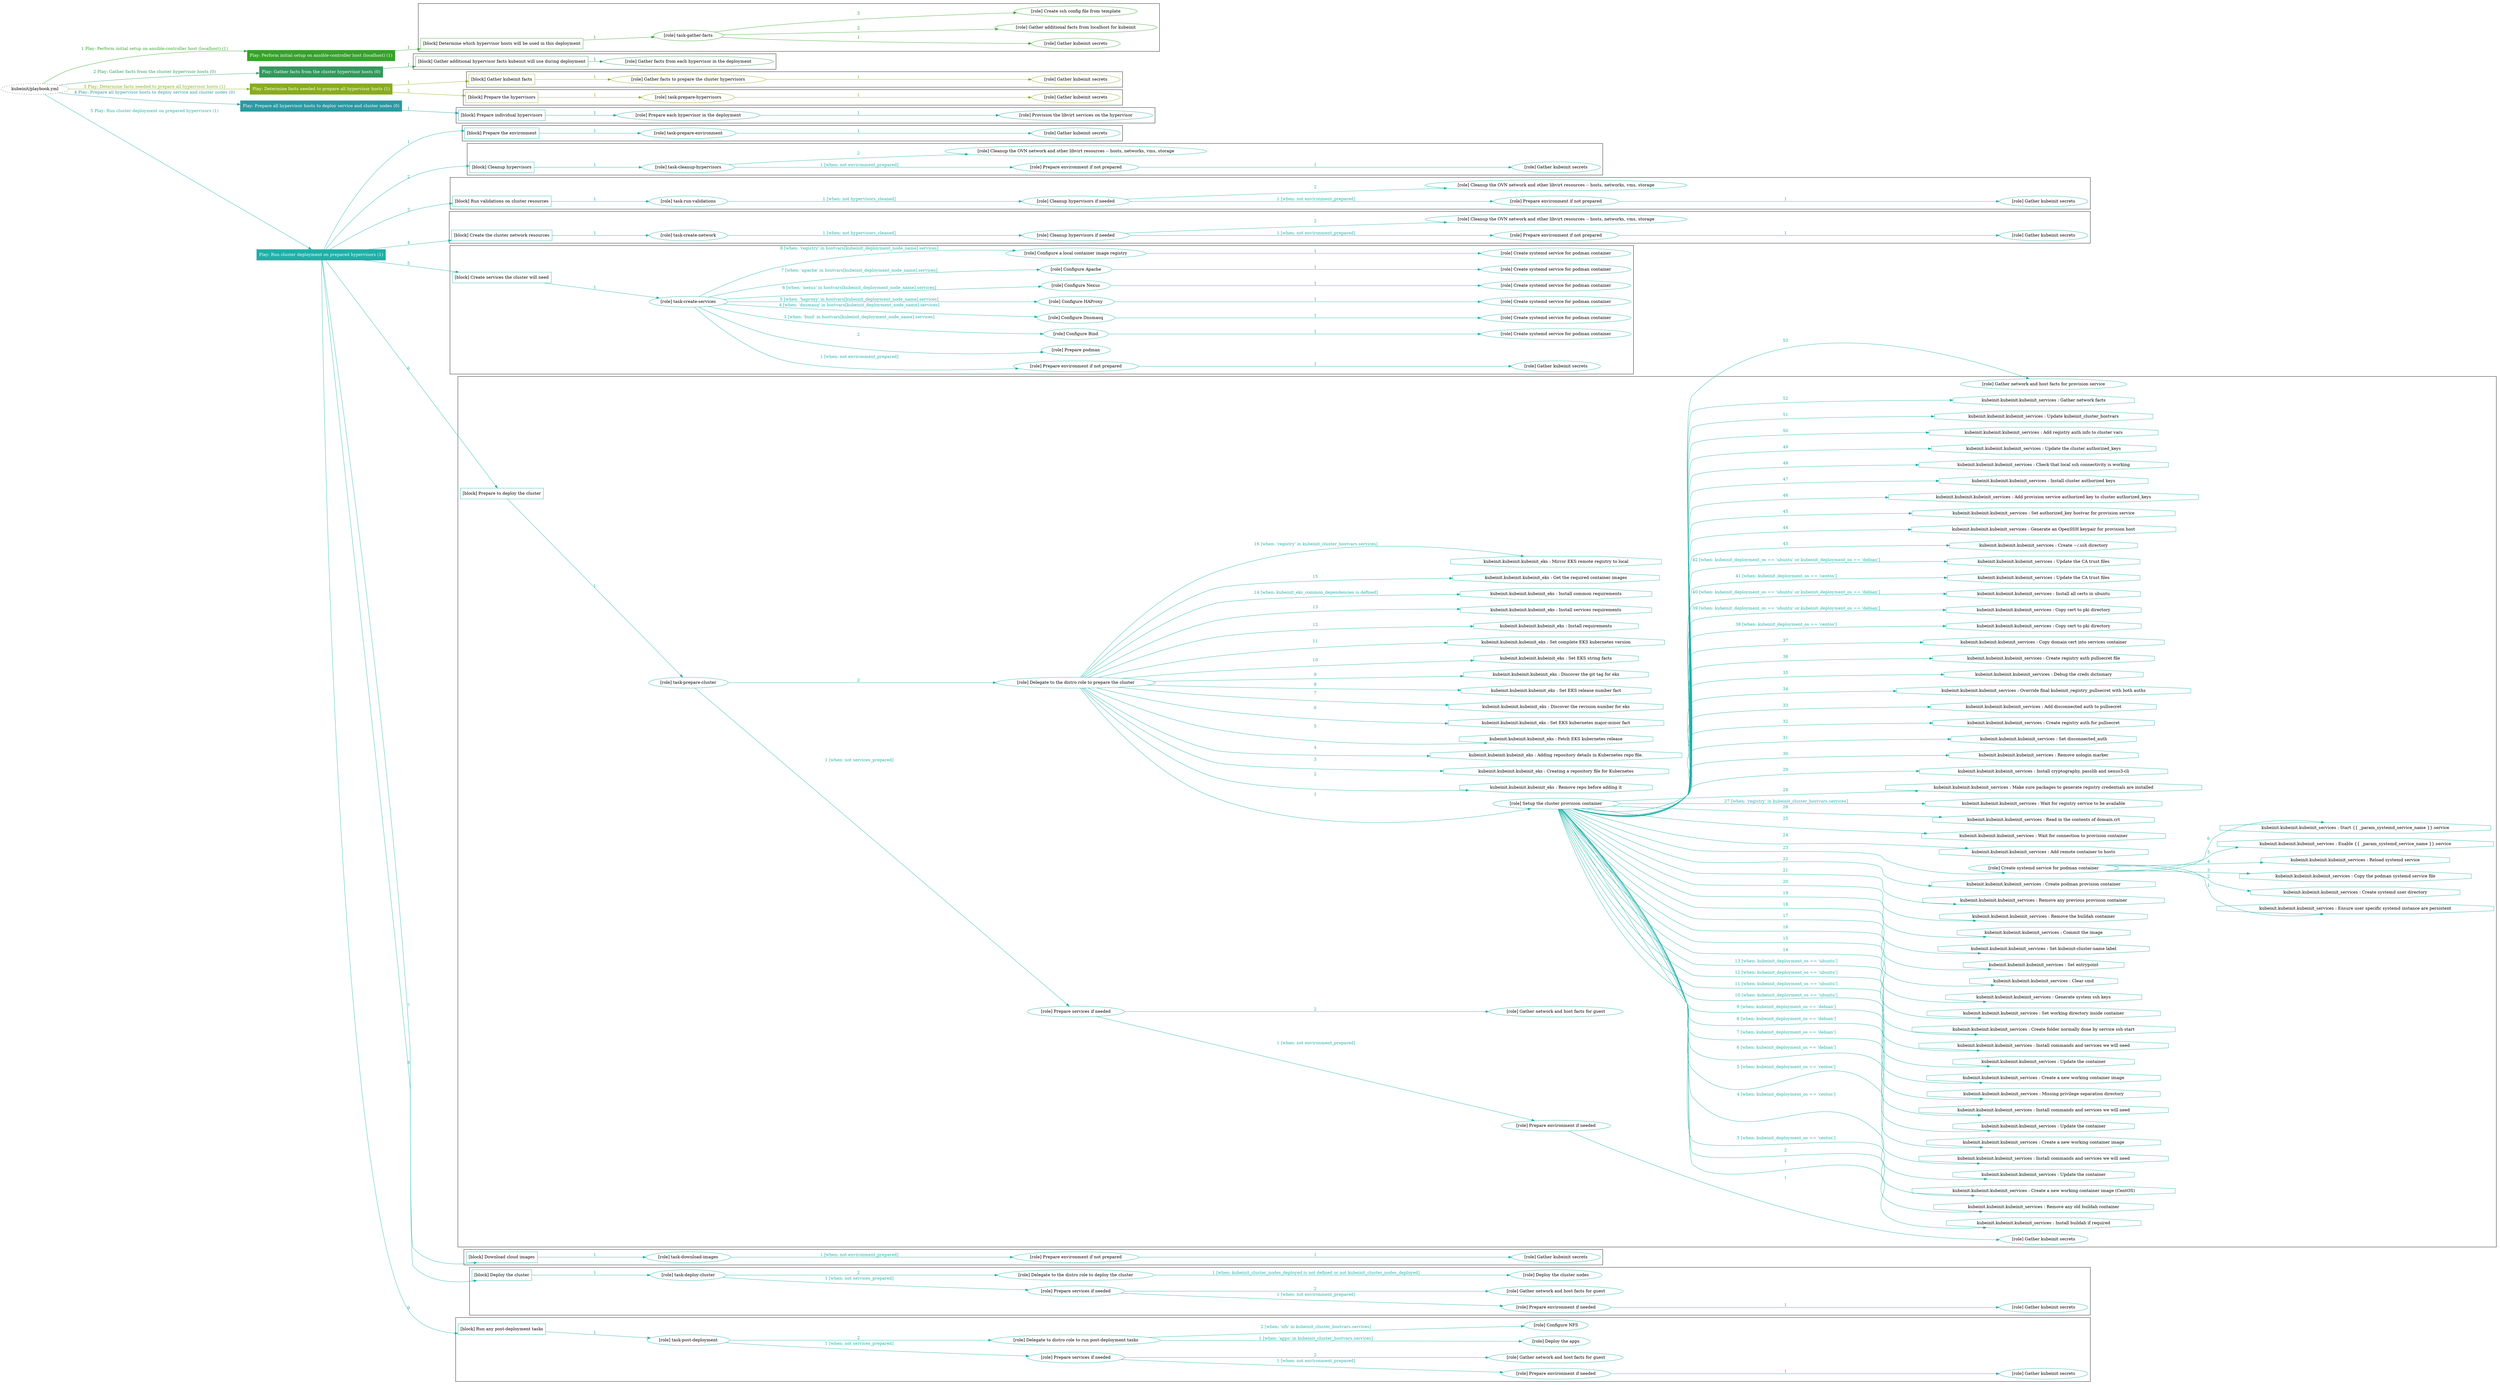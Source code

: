 digraph {
	graph [concentrate=true ordering=in rankdir=LR ratio=fill]
	edge [esep=5 sep=10]
	"kubeinit/playbook.yml" [URL="/home/runner/work/kubeinit/kubeinit/kubeinit/playbook.yml" id=playbook_8a612e5a style=dotted]
	"kubeinit/playbook.yml" -> play_9734992b [label="1 Play: Perform initial setup on ansible-controller host (localhost) (1)" color="#33a428" fontcolor="#33a428" id=edge_play_9734992b labeltooltip="1 Play: Perform initial setup on ansible-controller host (localhost) (1)" tooltip="1 Play: Perform initial setup on ansible-controller host (localhost) (1)"]
	subgraph "Play: Perform initial setup on ansible-controller host (localhost) (1)" {
		play_9734992b [label="Play: Perform initial setup on ansible-controller host (localhost) (1)" URL="/home/runner/work/kubeinit/kubeinit/kubeinit/playbook.yml" color="#33a428" fontcolor="#ffffff" id=play_9734992b shape=box style=filled tooltip=localhost]
		play_9734992b -> block_df5ca44c [label=1 color="#33a428" fontcolor="#33a428" id=edge_block_df5ca44c labeltooltip=1 tooltip=1]
		subgraph cluster_block_df5ca44c {
			block_df5ca44c [label="[block] Determine which hypervisor hosts will be used in this deployment" URL="/home/runner/work/kubeinit/kubeinit/kubeinit/playbook.yml" color="#33a428" id=block_df5ca44c labeltooltip="Determine which hypervisor hosts will be used in this deployment" shape=box tooltip="Determine which hypervisor hosts will be used in this deployment"]
			block_df5ca44c -> role_35660b4e [label="1 " color="#33a428" fontcolor="#33a428" id=edge_role_35660b4e labeltooltip="1 " tooltip="1 "]
			subgraph "task-gather-facts" {
				role_35660b4e [label="[role] task-gather-facts" URL="/home/runner/work/kubeinit/kubeinit/kubeinit/playbook.yml" color="#33a428" id=role_35660b4e tooltip="task-gather-facts"]
				role_35660b4e -> role_c3d52a6b [label="1 " color="#33a428" fontcolor="#33a428" id=edge_role_c3d52a6b labeltooltip="1 " tooltip="1 "]
				subgraph "Gather kubeinit secrets" {
					role_c3d52a6b [label="[role] Gather kubeinit secrets" URL="/home/runner/.ansible/collections/ansible_collections/kubeinit/kubeinit/roles/kubeinit_prepare/tasks/build_hypervisors_group.yml" color="#33a428" id=role_c3d52a6b tooltip="Gather kubeinit secrets"]
				}
				role_35660b4e -> role_38cf4a9c [label="2 " color="#33a428" fontcolor="#33a428" id=edge_role_38cf4a9c labeltooltip="2 " tooltip="2 "]
				subgraph "Gather additional facts from localhost for kubeinit" {
					role_38cf4a9c [label="[role] Gather additional facts from localhost for kubeinit" URL="/home/runner/.ansible/collections/ansible_collections/kubeinit/kubeinit/roles/kubeinit_prepare/tasks/build_hypervisors_group.yml" color="#33a428" id=role_38cf4a9c tooltip="Gather additional facts from localhost for kubeinit"]
				}
				role_35660b4e -> role_0a23c1ef [label="3 " color="#33a428" fontcolor="#33a428" id=edge_role_0a23c1ef labeltooltip="3 " tooltip="3 "]
				subgraph "Create ssh config file from template" {
					role_0a23c1ef [label="[role] Create ssh config file from template" URL="/home/runner/.ansible/collections/ansible_collections/kubeinit/kubeinit/roles/kubeinit_prepare/tasks/build_hypervisors_group.yml" color="#33a428" id=role_0a23c1ef tooltip="Create ssh config file from template"]
				}
			}
		}
	}
	"kubeinit/playbook.yml" -> play_44801f1f [label="2 Play: Gather facts from the cluster hypervisor hosts (0)" color="#34985d" fontcolor="#34985d" id=edge_play_44801f1f labeltooltip="2 Play: Gather facts from the cluster hypervisor hosts (0)" tooltip="2 Play: Gather facts from the cluster hypervisor hosts (0)"]
	subgraph "Play: Gather facts from the cluster hypervisor hosts (0)" {
		play_44801f1f [label="Play: Gather facts from the cluster hypervisor hosts (0)" URL="/home/runner/work/kubeinit/kubeinit/kubeinit/playbook.yml" color="#34985d" fontcolor="#ffffff" id=play_44801f1f shape=box style=filled tooltip="Play: Gather facts from the cluster hypervisor hosts (0)"]
		play_44801f1f -> block_5d91b5e8 [label=1 color="#34985d" fontcolor="#34985d" id=edge_block_5d91b5e8 labeltooltip=1 tooltip=1]
		subgraph cluster_block_5d91b5e8 {
			block_5d91b5e8 [label="[block] Gather additional hypervisor facts kubeinit will use during deployment" URL="/home/runner/work/kubeinit/kubeinit/kubeinit/playbook.yml" color="#34985d" id=block_5d91b5e8 labeltooltip="Gather additional hypervisor facts kubeinit will use during deployment" shape=box tooltip="Gather additional hypervisor facts kubeinit will use during deployment"]
			block_5d91b5e8 -> role_62781122 [label="1 " color="#34985d" fontcolor="#34985d" id=edge_role_62781122 labeltooltip="1 " tooltip="1 "]
			subgraph "Gather facts from each hypervisor in the deployment" {
				role_62781122 [label="[role] Gather facts from each hypervisor in the deployment" URL="/home/runner/work/kubeinit/kubeinit/kubeinit/playbook.yml" color="#34985d" id=role_62781122 tooltip="Gather facts from each hypervisor in the deployment"]
			}
		}
	}
	"kubeinit/playbook.yml" -> play_2b785ab8 [label="3 Play: Determine facts needed to prepare all hypervisor hosts (1)" color="#88ac1f" fontcolor="#88ac1f" id=edge_play_2b785ab8 labeltooltip="3 Play: Determine facts needed to prepare all hypervisor hosts (1)" tooltip="3 Play: Determine facts needed to prepare all hypervisor hosts (1)"]
	subgraph "Play: Determine facts needed to prepare all hypervisor hosts (1)" {
		play_2b785ab8 [label="Play: Determine facts needed to prepare all hypervisor hosts (1)" URL="/home/runner/work/kubeinit/kubeinit/kubeinit/playbook.yml" color="#88ac1f" fontcolor="#ffffff" id=play_2b785ab8 shape=box style=filled tooltip=localhost]
		play_2b785ab8 -> block_281698a4 [label=1 color="#88ac1f" fontcolor="#88ac1f" id=edge_block_281698a4 labeltooltip=1 tooltip=1]
		subgraph cluster_block_281698a4 {
			block_281698a4 [label="[block] Gather kubeinit facts" URL="/home/runner/work/kubeinit/kubeinit/kubeinit/playbook.yml" color="#88ac1f" id=block_281698a4 labeltooltip="Gather kubeinit facts" shape=box tooltip="Gather kubeinit facts"]
			block_281698a4 -> role_2137b116 [label="1 " color="#88ac1f" fontcolor="#88ac1f" id=edge_role_2137b116 labeltooltip="1 " tooltip="1 "]
			subgraph "Gather facts to prepare the cluster hypervisors" {
				role_2137b116 [label="[role] Gather facts to prepare the cluster hypervisors" URL="/home/runner/work/kubeinit/kubeinit/kubeinit/playbook.yml" color="#88ac1f" id=role_2137b116 tooltip="Gather facts to prepare the cluster hypervisors"]
				role_2137b116 -> role_48a629c6 [label="1 " color="#88ac1f" fontcolor="#88ac1f" id=edge_role_48a629c6 labeltooltip="1 " tooltip="1 "]
				subgraph "Gather kubeinit secrets" {
					role_48a629c6 [label="[role] Gather kubeinit secrets" URL="/home/runner/.ansible/collections/ansible_collections/kubeinit/kubeinit/roles/kubeinit_prepare/tasks/gather_kubeinit_facts.yml" color="#88ac1f" id=role_48a629c6 tooltip="Gather kubeinit secrets"]
				}
			}
		}
		play_2b785ab8 -> block_954f727e [label=2 color="#88ac1f" fontcolor="#88ac1f" id=edge_block_954f727e labeltooltip=2 tooltip=2]
		subgraph cluster_block_954f727e {
			block_954f727e [label="[block] Prepare the hypervisors" URL="/home/runner/work/kubeinit/kubeinit/kubeinit/playbook.yml" color="#88ac1f" id=block_954f727e labeltooltip="Prepare the hypervisors" shape=box tooltip="Prepare the hypervisors"]
			block_954f727e -> role_bff31213 [label="1 " color="#88ac1f" fontcolor="#88ac1f" id=edge_role_bff31213 labeltooltip="1 " tooltip="1 "]
			subgraph "task-prepare-hypervisors" {
				role_bff31213 [label="[role] task-prepare-hypervisors" URL="/home/runner/work/kubeinit/kubeinit/kubeinit/playbook.yml" color="#88ac1f" id=role_bff31213 tooltip="task-prepare-hypervisors"]
				role_bff31213 -> role_4e2c0dbe [label="1 " color="#88ac1f" fontcolor="#88ac1f" id=edge_role_4e2c0dbe labeltooltip="1 " tooltip="1 "]
				subgraph "Gather kubeinit secrets" {
					role_4e2c0dbe [label="[role] Gather kubeinit secrets" URL="/home/runner/.ansible/collections/ansible_collections/kubeinit/kubeinit/roles/kubeinit_prepare/tasks/gather_kubeinit_facts.yml" color="#88ac1f" id=role_4e2c0dbe tooltip="Gather kubeinit secrets"]
				}
			}
		}
	}
	"kubeinit/playbook.yml" -> play_bf37df57 [label="4 Play: Prepare all hypervisor hosts to deploy service and cluster nodes (0)" color="#2a99a2" fontcolor="#2a99a2" id=edge_play_bf37df57 labeltooltip="4 Play: Prepare all hypervisor hosts to deploy service and cluster nodes (0)" tooltip="4 Play: Prepare all hypervisor hosts to deploy service and cluster nodes (0)"]
	subgraph "Play: Prepare all hypervisor hosts to deploy service and cluster nodes (0)" {
		play_bf37df57 [label="Play: Prepare all hypervisor hosts to deploy service and cluster nodes (0)" URL="/home/runner/work/kubeinit/kubeinit/kubeinit/playbook.yml" color="#2a99a2" fontcolor="#ffffff" id=play_bf37df57 shape=box style=filled tooltip="Play: Prepare all hypervisor hosts to deploy service and cluster nodes (0)"]
		play_bf37df57 -> block_16f95cef [label=1 color="#2a99a2" fontcolor="#2a99a2" id=edge_block_16f95cef labeltooltip=1 tooltip=1]
		subgraph cluster_block_16f95cef {
			block_16f95cef [label="[block] Prepare individual hypervisors" URL="/home/runner/work/kubeinit/kubeinit/kubeinit/playbook.yml" color="#2a99a2" id=block_16f95cef labeltooltip="Prepare individual hypervisors" shape=box tooltip="Prepare individual hypervisors"]
			block_16f95cef -> role_1bbebe70 [label="1 " color="#2a99a2" fontcolor="#2a99a2" id=edge_role_1bbebe70 labeltooltip="1 " tooltip="1 "]
			subgraph "Prepare each hypervisor in the deployment" {
				role_1bbebe70 [label="[role] Prepare each hypervisor in the deployment" URL="/home/runner/work/kubeinit/kubeinit/kubeinit/playbook.yml" color="#2a99a2" id=role_1bbebe70 tooltip="Prepare each hypervisor in the deployment"]
				role_1bbebe70 -> role_b15f6695 [label="1 " color="#2a99a2" fontcolor="#2a99a2" id=edge_role_b15f6695 labeltooltip="1 " tooltip="1 "]
				subgraph "Provision the libvirt services on the hypervisor" {
					role_b15f6695 [label="[role] Provision the libvirt services on the hypervisor" URL="/home/runner/.ansible/collections/ansible_collections/kubeinit/kubeinit/roles/kubeinit_prepare/tasks/prepare_hypervisor.yml" color="#2a99a2" id=role_b15f6695 tooltip="Provision the libvirt services on the hypervisor"]
				}
			}
		}
	}
	"kubeinit/playbook.yml" -> play_364e6127 [label="5 Play: Run cluster deployment on prepared hypervisors (1)" color="#1bb1a8" fontcolor="#1bb1a8" id=edge_play_364e6127 labeltooltip="5 Play: Run cluster deployment on prepared hypervisors (1)" tooltip="5 Play: Run cluster deployment on prepared hypervisors (1)"]
	subgraph "Play: Run cluster deployment on prepared hypervisors (1)" {
		play_364e6127 [label="Play: Run cluster deployment on prepared hypervisors (1)" URL="/home/runner/work/kubeinit/kubeinit/kubeinit/playbook.yml" color="#1bb1a8" fontcolor="#ffffff" id=play_364e6127 shape=box style=filled tooltip=localhost]
		play_364e6127 -> block_a07fa78c [label=1 color="#1bb1a8" fontcolor="#1bb1a8" id=edge_block_a07fa78c labeltooltip=1 tooltip=1]
		subgraph cluster_block_a07fa78c {
			block_a07fa78c [label="[block] Prepare the environment" URL="/home/runner/work/kubeinit/kubeinit/kubeinit/playbook.yml" color="#1bb1a8" id=block_a07fa78c labeltooltip="Prepare the environment" shape=box tooltip="Prepare the environment"]
			block_a07fa78c -> role_1a9a9466 [label="1 " color="#1bb1a8" fontcolor="#1bb1a8" id=edge_role_1a9a9466 labeltooltip="1 " tooltip="1 "]
			subgraph "task-prepare-environment" {
				role_1a9a9466 [label="[role] task-prepare-environment" URL="/home/runner/work/kubeinit/kubeinit/kubeinit/playbook.yml" color="#1bb1a8" id=role_1a9a9466 tooltip="task-prepare-environment"]
				role_1a9a9466 -> role_aca795aa [label="1 " color="#1bb1a8" fontcolor="#1bb1a8" id=edge_role_aca795aa labeltooltip="1 " tooltip="1 "]
				subgraph "Gather kubeinit secrets" {
					role_aca795aa [label="[role] Gather kubeinit secrets" URL="/home/runner/.ansible/collections/ansible_collections/kubeinit/kubeinit/roles/kubeinit_prepare/tasks/gather_kubeinit_facts.yml" color="#1bb1a8" id=role_aca795aa tooltip="Gather kubeinit secrets"]
				}
			}
		}
		play_364e6127 -> block_71e4a0bd [label=2 color="#1bb1a8" fontcolor="#1bb1a8" id=edge_block_71e4a0bd labeltooltip=2 tooltip=2]
		subgraph cluster_block_71e4a0bd {
			block_71e4a0bd [label="[block] Cleanup hypervisors" URL="/home/runner/work/kubeinit/kubeinit/kubeinit/playbook.yml" color="#1bb1a8" id=block_71e4a0bd labeltooltip="Cleanup hypervisors" shape=box tooltip="Cleanup hypervisors"]
			block_71e4a0bd -> role_40196ef2 [label="1 " color="#1bb1a8" fontcolor="#1bb1a8" id=edge_role_40196ef2 labeltooltip="1 " tooltip="1 "]
			subgraph "task-cleanup-hypervisors" {
				role_40196ef2 [label="[role] task-cleanup-hypervisors" URL="/home/runner/work/kubeinit/kubeinit/kubeinit/playbook.yml" color="#1bb1a8" id=role_40196ef2 tooltip="task-cleanup-hypervisors"]
				role_40196ef2 -> role_67d17d2f [label="1 [when: not environment_prepared]" color="#1bb1a8" fontcolor="#1bb1a8" id=edge_role_67d17d2f labeltooltip="1 [when: not environment_prepared]" tooltip="1 [when: not environment_prepared]"]
				subgraph "Prepare environment if not prepared" {
					role_67d17d2f [label="[role] Prepare environment if not prepared" URL="/home/runner/.ansible/collections/ansible_collections/kubeinit/kubeinit/roles/kubeinit_prepare/tasks/cleanup_hypervisors.yml" color="#1bb1a8" id=role_67d17d2f tooltip="Prepare environment if not prepared"]
					role_67d17d2f -> role_c6113e70 [label="1 " color="#1bb1a8" fontcolor="#1bb1a8" id=edge_role_c6113e70 labeltooltip="1 " tooltip="1 "]
					subgraph "Gather kubeinit secrets" {
						role_c6113e70 [label="[role] Gather kubeinit secrets" URL="/home/runner/.ansible/collections/ansible_collections/kubeinit/kubeinit/roles/kubeinit_prepare/tasks/gather_kubeinit_facts.yml" color="#1bb1a8" id=role_c6113e70 tooltip="Gather kubeinit secrets"]
					}
				}
				role_40196ef2 -> role_82aed39f [label="2 " color="#1bb1a8" fontcolor="#1bb1a8" id=edge_role_82aed39f labeltooltip="2 " tooltip="2 "]
				subgraph "Cleanup the OVN network and other libvirt resources -- hosts, networks, vms, storage" {
					role_82aed39f [label="[role] Cleanup the OVN network and other libvirt resources -- hosts, networks, vms, storage" URL="/home/runner/.ansible/collections/ansible_collections/kubeinit/kubeinit/roles/kubeinit_prepare/tasks/cleanup_hypervisors.yml" color="#1bb1a8" id=role_82aed39f tooltip="Cleanup the OVN network and other libvirt resources -- hosts, networks, vms, storage"]
				}
			}
		}
		play_364e6127 -> block_eb8fe515 [label=3 color="#1bb1a8" fontcolor="#1bb1a8" id=edge_block_eb8fe515 labeltooltip=3 tooltip=3]
		subgraph cluster_block_eb8fe515 {
			block_eb8fe515 [label="[block] Run validations on cluster resources" URL="/home/runner/work/kubeinit/kubeinit/kubeinit/playbook.yml" color="#1bb1a8" id=block_eb8fe515 labeltooltip="Run validations on cluster resources" shape=box tooltip="Run validations on cluster resources"]
			block_eb8fe515 -> role_db862456 [label="1 " color="#1bb1a8" fontcolor="#1bb1a8" id=edge_role_db862456 labeltooltip="1 " tooltip="1 "]
			subgraph "task-run-validations" {
				role_db862456 [label="[role] task-run-validations" URL="/home/runner/work/kubeinit/kubeinit/kubeinit/playbook.yml" color="#1bb1a8" id=role_db862456 tooltip="task-run-validations"]
				role_db862456 -> role_1bc33f55 [label="1 [when: not hypervisors_cleaned]" color="#1bb1a8" fontcolor="#1bb1a8" id=edge_role_1bc33f55 labeltooltip="1 [when: not hypervisors_cleaned]" tooltip="1 [when: not hypervisors_cleaned]"]
				subgraph "Cleanup hypervisors if needed" {
					role_1bc33f55 [label="[role] Cleanup hypervisors if needed" URL="/home/runner/.ansible/collections/ansible_collections/kubeinit/kubeinit/roles/kubeinit_validations/tasks/main.yml" color="#1bb1a8" id=role_1bc33f55 tooltip="Cleanup hypervisors if needed"]
					role_1bc33f55 -> role_f01be42c [label="1 [when: not environment_prepared]" color="#1bb1a8" fontcolor="#1bb1a8" id=edge_role_f01be42c labeltooltip="1 [when: not environment_prepared]" tooltip="1 [when: not environment_prepared]"]
					subgraph "Prepare environment if not prepared" {
						role_f01be42c [label="[role] Prepare environment if not prepared" URL="/home/runner/.ansible/collections/ansible_collections/kubeinit/kubeinit/roles/kubeinit_prepare/tasks/cleanup_hypervisors.yml" color="#1bb1a8" id=role_f01be42c tooltip="Prepare environment if not prepared"]
						role_f01be42c -> role_b3cee1a7 [label="1 " color="#1bb1a8" fontcolor="#1bb1a8" id=edge_role_b3cee1a7 labeltooltip="1 " tooltip="1 "]
						subgraph "Gather kubeinit secrets" {
							role_b3cee1a7 [label="[role] Gather kubeinit secrets" URL="/home/runner/.ansible/collections/ansible_collections/kubeinit/kubeinit/roles/kubeinit_prepare/tasks/gather_kubeinit_facts.yml" color="#1bb1a8" id=role_b3cee1a7 tooltip="Gather kubeinit secrets"]
						}
					}
					role_1bc33f55 -> role_50253b9d [label="2 " color="#1bb1a8" fontcolor="#1bb1a8" id=edge_role_50253b9d labeltooltip="2 " tooltip="2 "]
					subgraph "Cleanup the OVN network and other libvirt resources -- hosts, networks, vms, storage" {
						role_50253b9d [label="[role] Cleanup the OVN network and other libvirt resources -- hosts, networks, vms, storage" URL="/home/runner/.ansible/collections/ansible_collections/kubeinit/kubeinit/roles/kubeinit_prepare/tasks/cleanup_hypervisors.yml" color="#1bb1a8" id=role_50253b9d tooltip="Cleanup the OVN network and other libvirt resources -- hosts, networks, vms, storage"]
					}
				}
			}
		}
		play_364e6127 -> block_c65f3adf [label=4 color="#1bb1a8" fontcolor="#1bb1a8" id=edge_block_c65f3adf labeltooltip=4 tooltip=4]
		subgraph cluster_block_c65f3adf {
			block_c65f3adf [label="[block] Create the cluster network resources" URL="/home/runner/work/kubeinit/kubeinit/kubeinit/playbook.yml" color="#1bb1a8" id=block_c65f3adf labeltooltip="Create the cluster network resources" shape=box tooltip="Create the cluster network resources"]
			block_c65f3adf -> role_a785eced [label="1 " color="#1bb1a8" fontcolor="#1bb1a8" id=edge_role_a785eced labeltooltip="1 " tooltip="1 "]
			subgraph "task-create-network" {
				role_a785eced [label="[role] task-create-network" URL="/home/runner/work/kubeinit/kubeinit/kubeinit/playbook.yml" color="#1bb1a8" id=role_a785eced tooltip="task-create-network"]
				role_a785eced -> role_fc638d14 [label="1 [when: not hypervisors_cleaned]" color="#1bb1a8" fontcolor="#1bb1a8" id=edge_role_fc638d14 labeltooltip="1 [when: not hypervisors_cleaned]" tooltip="1 [when: not hypervisors_cleaned]"]
				subgraph "Cleanup hypervisors if needed" {
					role_fc638d14 [label="[role] Cleanup hypervisors if needed" URL="/home/runner/.ansible/collections/ansible_collections/kubeinit/kubeinit/roles/kubeinit_libvirt/tasks/create_network.yml" color="#1bb1a8" id=role_fc638d14 tooltip="Cleanup hypervisors if needed"]
					role_fc638d14 -> role_b77f4990 [label="1 [when: not environment_prepared]" color="#1bb1a8" fontcolor="#1bb1a8" id=edge_role_b77f4990 labeltooltip="1 [when: not environment_prepared]" tooltip="1 [when: not environment_prepared]"]
					subgraph "Prepare environment if not prepared" {
						role_b77f4990 [label="[role] Prepare environment if not prepared" URL="/home/runner/.ansible/collections/ansible_collections/kubeinit/kubeinit/roles/kubeinit_prepare/tasks/cleanup_hypervisors.yml" color="#1bb1a8" id=role_b77f4990 tooltip="Prepare environment if not prepared"]
						role_b77f4990 -> role_c30b586a [label="1 " color="#1bb1a8" fontcolor="#1bb1a8" id=edge_role_c30b586a labeltooltip="1 " tooltip="1 "]
						subgraph "Gather kubeinit secrets" {
							role_c30b586a [label="[role] Gather kubeinit secrets" URL="/home/runner/.ansible/collections/ansible_collections/kubeinit/kubeinit/roles/kubeinit_prepare/tasks/gather_kubeinit_facts.yml" color="#1bb1a8" id=role_c30b586a tooltip="Gather kubeinit secrets"]
						}
					}
					role_fc638d14 -> role_4bfda552 [label="2 " color="#1bb1a8" fontcolor="#1bb1a8" id=edge_role_4bfda552 labeltooltip="2 " tooltip="2 "]
					subgraph "Cleanup the OVN network and other libvirt resources -- hosts, networks, vms, storage" {
						role_4bfda552 [label="[role] Cleanup the OVN network and other libvirt resources -- hosts, networks, vms, storage" URL="/home/runner/.ansible/collections/ansible_collections/kubeinit/kubeinit/roles/kubeinit_prepare/tasks/cleanup_hypervisors.yml" color="#1bb1a8" id=role_4bfda552 tooltip="Cleanup the OVN network and other libvirt resources -- hosts, networks, vms, storage"]
					}
				}
			}
		}
		play_364e6127 -> block_5a11ed3d [label=5 color="#1bb1a8" fontcolor="#1bb1a8" id=edge_block_5a11ed3d labeltooltip=5 tooltip=5]
		subgraph cluster_block_5a11ed3d {
			block_5a11ed3d [label="[block] Create services the cluster will need" URL="/home/runner/work/kubeinit/kubeinit/kubeinit/playbook.yml" color="#1bb1a8" id=block_5a11ed3d labeltooltip="Create services the cluster will need" shape=box tooltip="Create services the cluster will need"]
			block_5a11ed3d -> role_414cf09c [label="1 " color="#1bb1a8" fontcolor="#1bb1a8" id=edge_role_414cf09c labeltooltip="1 " tooltip="1 "]
			subgraph "task-create-services" {
				role_414cf09c [label="[role] task-create-services" URL="/home/runner/work/kubeinit/kubeinit/kubeinit/playbook.yml" color="#1bb1a8" id=role_414cf09c tooltip="task-create-services"]
				role_414cf09c -> role_4e529f0f [label="1 [when: not environment_prepared]" color="#1bb1a8" fontcolor="#1bb1a8" id=edge_role_4e529f0f labeltooltip="1 [when: not environment_prepared]" tooltip="1 [when: not environment_prepared]"]
				subgraph "Prepare environment if not prepared" {
					role_4e529f0f [label="[role] Prepare environment if not prepared" URL="/home/runner/.ansible/collections/ansible_collections/kubeinit/kubeinit/roles/kubeinit_services/tasks/main.yml" color="#1bb1a8" id=role_4e529f0f tooltip="Prepare environment if not prepared"]
					role_4e529f0f -> role_6ee3d6d1 [label="1 " color="#1bb1a8" fontcolor="#1bb1a8" id=edge_role_6ee3d6d1 labeltooltip="1 " tooltip="1 "]
					subgraph "Gather kubeinit secrets" {
						role_6ee3d6d1 [label="[role] Gather kubeinit secrets" URL="/home/runner/.ansible/collections/ansible_collections/kubeinit/kubeinit/roles/kubeinit_prepare/tasks/gather_kubeinit_facts.yml" color="#1bb1a8" id=role_6ee3d6d1 tooltip="Gather kubeinit secrets"]
					}
				}
				role_414cf09c -> role_c00e0c49 [label="2 " color="#1bb1a8" fontcolor="#1bb1a8" id=edge_role_c00e0c49 labeltooltip="2 " tooltip="2 "]
				subgraph "Prepare podman" {
					role_c00e0c49 [label="[role] Prepare podman" URL="/home/runner/.ansible/collections/ansible_collections/kubeinit/kubeinit/roles/kubeinit_services/tasks/00_create_service_pod.yml" color="#1bb1a8" id=role_c00e0c49 tooltip="Prepare podman"]
				}
				role_414cf09c -> role_a09574c3 [label="3 [when: 'bind' in hostvars[kubeinit_deployment_node_name].services]" color="#1bb1a8" fontcolor="#1bb1a8" id=edge_role_a09574c3 labeltooltip="3 [when: 'bind' in hostvars[kubeinit_deployment_node_name].services]" tooltip="3 [when: 'bind' in hostvars[kubeinit_deployment_node_name].services]"]
				subgraph "Configure Bind" {
					role_a09574c3 [label="[role] Configure Bind" URL="/home/runner/.ansible/collections/ansible_collections/kubeinit/kubeinit/roles/kubeinit_services/tasks/start_services_containers.yml" color="#1bb1a8" id=role_a09574c3 tooltip="Configure Bind"]
					role_a09574c3 -> role_1ba92432 [label="1 " color="#1bb1a8" fontcolor="#1bb1a8" id=edge_role_1ba92432 labeltooltip="1 " tooltip="1 "]
					subgraph "Create systemd service for podman container" {
						role_1ba92432 [label="[role] Create systemd service for podman container" URL="/home/runner/.ansible/collections/ansible_collections/kubeinit/kubeinit/roles/kubeinit_bind/tasks/main.yml" color="#1bb1a8" id=role_1ba92432 tooltip="Create systemd service for podman container"]
					}
				}
				role_414cf09c -> role_4b9a592b [label="4 [when: 'dnsmasq' in hostvars[kubeinit_deployment_node_name].services]" color="#1bb1a8" fontcolor="#1bb1a8" id=edge_role_4b9a592b labeltooltip="4 [when: 'dnsmasq' in hostvars[kubeinit_deployment_node_name].services]" tooltip="4 [when: 'dnsmasq' in hostvars[kubeinit_deployment_node_name].services]"]
				subgraph "Configure Dnsmasq" {
					role_4b9a592b [label="[role] Configure Dnsmasq" URL="/home/runner/.ansible/collections/ansible_collections/kubeinit/kubeinit/roles/kubeinit_services/tasks/start_services_containers.yml" color="#1bb1a8" id=role_4b9a592b tooltip="Configure Dnsmasq"]
					role_4b9a592b -> role_c5e5bd85 [label="1 " color="#1bb1a8" fontcolor="#1bb1a8" id=edge_role_c5e5bd85 labeltooltip="1 " tooltip="1 "]
					subgraph "Create systemd service for podman container" {
						role_c5e5bd85 [label="[role] Create systemd service for podman container" URL="/home/runner/.ansible/collections/ansible_collections/kubeinit/kubeinit/roles/kubeinit_dnsmasq/tasks/main.yml" color="#1bb1a8" id=role_c5e5bd85 tooltip="Create systemd service for podman container"]
					}
				}
				role_414cf09c -> role_18284637 [label="5 [when: 'haproxy' in hostvars[kubeinit_deployment_node_name].services]" color="#1bb1a8" fontcolor="#1bb1a8" id=edge_role_18284637 labeltooltip="5 [when: 'haproxy' in hostvars[kubeinit_deployment_node_name].services]" tooltip="5 [when: 'haproxy' in hostvars[kubeinit_deployment_node_name].services]"]
				subgraph "Configure HAProxy" {
					role_18284637 [label="[role] Configure HAProxy" URL="/home/runner/.ansible/collections/ansible_collections/kubeinit/kubeinit/roles/kubeinit_services/tasks/start_services_containers.yml" color="#1bb1a8" id=role_18284637 tooltip="Configure HAProxy"]
					role_18284637 -> role_7371b425 [label="1 " color="#1bb1a8" fontcolor="#1bb1a8" id=edge_role_7371b425 labeltooltip="1 " tooltip="1 "]
					subgraph "Create systemd service for podman container" {
						role_7371b425 [label="[role] Create systemd service for podman container" URL="/home/runner/.ansible/collections/ansible_collections/kubeinit/kubeinit/roles/kubeinit_haproxy/tasks/main.yml" color="#1bb1a8" id=role_7371b425 tooltip="Create systemd service for podman container"]
					}
				}
				role_414cf09c -> role_62725158 [label="6 [when: 'nexus' in hostvars[kubeinit_deployment_node_name].services]" color="#1bb1a8" fontcolor="#1bb1a8" id=edge_role_62725158 labeltooltip="6 [when: 'nexus' in hostvars[kubeinit_deployment_node_name].services]" tooltip="6 [when: 'nexus' in hostvars[kubeinit_deployment_node_name].services]"]
				subgraph "Configure Nexus" {
					role_62725158 [label="[role] Configure Nexus" URL="/home/runner/.ansible/collections/ansible_collections/kubeinit/kubeinit/roles/kubeinit_services/tasks/start_services_containers.yml" color="#1bb1a8" id=role_62725158 tooltip="Configure Nexus"]
					role_62725158 -> role_f943a099 [label="1 " color="#1bb1a8" fontcolor="#1bb1a8" id=edge_role_f943a099 labeltooltip="1 " tooltip="1 "]
					subgraph "Create systemd service for podman container" {
						role_f943a099 [label="[role] Create systemd service for podman container" URL="/home/runner/.ansible/collections/ansible_collections/kubeinit/kubeinit/roles/kubeinit_nexus/tasks/main.yml" color="#1bb1a8" id=role_f943a099 tooltip="Create systemd service for podman container"]
					}
				}
				role_414cf09c -> role_d4c73b66 [label="7 [when: 'apache' in hostvars[kubeinit_deployment_node_name].services]" color="#1bb1a8" fontcolor="#1bb1a8" id=edge_role_d4c73b66 labeltooltip="7 [when: 'apache' in hostvars[kubeinit_deployment_node_name].services]" tooltip="7 [when: 'apache' in hostvars[kubeinit_deployment_node_name].services]"]
				subgraph "Configure Apache" {
					role_d4c73b66 [label="[role] Configure Apache" URL="/home/runner/.ansible/collections/ansible_collections/kubeinit/kubeinit/roles/kubeinit_services/tasks/start_services_containers.yml" color="#1bb1a8" id=role_d4c73b66 tooltip="Configure Apache"]
					role_d4c73b66 -> role_b2988141 [label="1 " color="#1bb1a8" fontcolor="#1bb1a8" id=edge_role_b2988141 labeltooltip="1 " tooltip="1 "]
					subgraph "Create systemd service for podman container" {
						role_b2988141 [label="[role] Create systemd service for podman container" URL="/home/runner/.ansible/collections/ansible_collections/kubeinit/kubeinit/roles/kubeinit_apache/tasks/main.yml" color="#1bb1a8" id=role_b2988141 tooltip="Create systemd service for podman container"]
					}
				}
				role_414cf09c -> role_b3d40b5c [label="8 [when: 'registry' in hostvars[kubeinit_deployment_node_name].services]" color="#1bb1a8" fontcolor="#1bb1a8" id=edge_role_b3d40b5c labeltooltip="8 [when: 'registry' in hostvars[kubeinit_deployment_node_name].services]" tooltip="8 [when: 'registry' in hostvars[kubeinit_deployment_node_name].services]"]
				subgraph "Configure a local container image registry" {
					role_b3d40b5c [label="[role] Configure a local container image registry" URL="/home/runner/.ansible/collections/ansible_collections/kubeinit/kubeinit/roles/kubeinit_services/tasks/start_services_containers.yml" color="#1bb1a8" id=role_b3d40b5c tooltip="Configure a local container image registry"]
					role_b3d40b5c -> role_3035ba00 [label="1 " color="#1bb1a8" fontcolor="#1bb1a8" id=edge_role_3035ba00 labeltooltip="1 " tooltip="1 "]
					subgraph "Create systemd service for podman container" {
						role_3035ba00 [label="[role] Create systemd service for podman container" URL="/home/runner/.ansible/collections/ansible_collections/kubeinit/kubeinit/roles/kubeinit_registry/tasks/main.yml" color="#1bb1a8" id=role_3035ba00 tooltip="Create systemd service for podman container"]
					}
				}
			}
		}
		play_364e6127 -> block_d1f65591 [label=6 color="#1bb1a8" fontcolor="#1bb1a8" id=edge_block_d1f65591 labeltooltip=6 tooltip=6]
		subgraph cluster_block_d1f65591 {
			block_d1f65591 [label="[block] Prepare to deploy the cluster" URL="/home/runner/work/kubeinit/kubeinit/kubeinit/playbook.yml" color="#1bb1a8" id=block_d1f65591 labeltooltip="Prepare to deploy the cluster" shape=box tooltip="Prepare to deploy the cluster"]
			block_d1f65591 -> role_9b7e7489 [label="1 " color="#1bb1a8" fontcolor="#1bb1a8" id=edge_role_9b7e7489 labeltooltip="1 " tooltip="1 "]
			subgraph "task-prepare-cluster" {
				role_9b7e7489 [label="[role] task-prepare-cluster" URL="/home/runner/work/kubeinit/kubeinit/kubeinit/playbook.yml" color="#1bb1a8" id=role_9b7e7489 tooltip="task-prepare-cluster"]
				role_9b7e7489 -> role_69b36b88 [label="1 [when: not services_prepared]" color="#1bb1a8" fontcolor="#1bb1a8" id=edge_role_69b36b88 labeltooltip="1 [when: not services_prepared]" tooltip="1 [when: not services_prepared]"]
				subgraph "Prepare services if needed" {
					role_69b36b88 [label="[role] Prepare services if needed" URL="/home/runner/.ansible/collections/ansible_collections/kubeinit/kubeinit/roles/kubeinit_prepare/tasks/prepare_cluster.yml" color="#1bb1a8" id=role_69b36b88 tooltip="Prepare services if needed"]
					role_69b36b88 -> role_bab6078e [label="1 [when: not environment_prepared]" color="#1bb1a8" fontcolor="#1bb1a8" id=edge_role_bab6078e labeltooltip="1 [when: not environment_prepared]" tooltip="1 [when: not environment_prepared]"]
					subgraph "Prepare environment if needed" {
						role_bab6078e [label="[role] Prepare environment if needed" URL="/home/runner/.ansible/collections/ansible_collections/kubeinit/kubeinit/roles/kubeinit_services/tasks/prepare_services.yml" color="#1bb1a8" id=role_bab6078e tooltip="Prepare environment if needed"]
						role_bab6078e -> role_126d7d7c [label="1 " color="#1bb1a8" fontcolor="#1bb1a8" id=edge_role_126d7d7c labeltooltip="1 " tooltip="1 "]
						subgraph "Gather kubeinit secrets" {
							role_126d7d7c [label="[role] Gather kubeinit secrets" URL="/home/runner/.ansible/collections/ansible_collections/kubeinit/kubeinit/roles/kubeinit_prepare/tasks/gather_kubeinit_facts.yml" color="#1bb1a8" id=role_126d7d7c tooltip="Gather kubeinit secrets"]
						}
					}
					role_69b36b88 -> role_65bb9b1e [label="2 " color="#1bb1a8" fontcolor="#1bb1a8" id=edge_role_65bb9b1e labeltooltip="2 " tooltip="2 "]
					subgraph "Gather network and host facts for guest" {
						role_65bb9b1e [label="[role] Gather network and host facts for guest" URL="/home/runner/.ansible/collections/ansible_collections/kubeinit/kubeinit/roles/kubeinit_services/tasks/prepare_services.yml" color="#1bb1a8" id=role_65bb9b1e tooltip="Gather network and host facts for guest"]
					}
				}
				role_9b7e7489 -> role_acd321bf [label="2 " color="#1bb1a8" fontcolor="#1bb1a8" id=edge_role_acd321bf labeltooltip="2 " tooltip="2 "]
				subgraph "Delegate to the distro role to prepare the cluster" {
					role_acd321bf [label="[role] Delegate to the distro role to prepare the cluster" URL="/home/runner/.ansible/collections/ansible_collections/kubeinit/kubeinit/roles/kubeinit_prepare/tasks/prepare_cluster.yml" color="#1bb1a8" id=role_acd321bf tooltip="Delegate to the distro role to prepare the cluster"]
					role_acd321bf -> role_dd451080 [label="1 " color="#1bb1a8" fontcolor="#1bb1a8" id=edge_role_dd451080 labeltooltip="1 " tooltip="1 "]
					subgraph "Setup the cluster provision container" {
						role_dd451080 [label="[role] Setup the cluster provision container" URL="/home/runner/.ansible/collections/ansible_collections/kubeinit/kubeinit/roles/kubeinit_eks/tasks/prepare_cluster.yml" color="#1bb1a8" id=role_dd451080 tooltip="Setup the cluster provision container"]
						task_1d17d91c [label="kubeinit.kubeinit.kubeinit_services : Install buildah if required" URL="/home/runner/.ansible/collections/ansible_collections/kubeinit/kubeinit/roles/kubeinit_services/tasks/create_provision_container.yml" color="#1bb1a8" id=task_1d17d91c shape=octagon tooltip="kubeinit.kubeinit.kubeinit_services : Install buildah if required"]
						role_dd451080 -> task_1d17d91c [label="1 " color="#1bb1a8" fontcolor="#1bb1a8" id=edge_task_1d17d91c labeltooltip="1 " tooltip="1 "]
						task_14184ee4 [label="kubeinit.kubeinit.kubeinit_services : Remove any old buildah container" URL="/home/runner/.ansible/collections/ansible_collections/kubeinit/kubeinit/roles/kubeinit_services/tasks/create_provision_container.yml" color="#1bb1a8" id=task_14184ee4 shape=octagon tooltip="kubeinit.kubeinit.kubeinit_services : Remove any old buildah container"]
						role_dd451080 -> task_14184ee4 [label="2 " color="#1bb1a8" fontcolor="#1bb1a8" id=edge_task_14184ee4 labeltooltip="2 " tooltip="2 "]
						task_6664a0c3 [label="kubeinit.kubeinit.kubeinit_services : Create a new working container image (CentOS)" URL="/home/runner/.ansible/collections/ansible_collections/kubeinit/kubeinit/roles/kubeinit_services/tasks/create_provision_container.yml" color="#1bb1a8" id=task_6664a0c3 shape=octagon tooltip="kubeinit.kubeinit.kubeinit_services : Create a new working container image (CentOS)"]
						role_dd451080 -> task_6664a0c3 [label="3 [when: kubeinit_deployment_os == 'centos']" color="#1bb1a8" fontcolor="#1bb1a8" id=edge_task_6664a0c3 labeltooltip="3 [when: kubeinit_deployment_os == 'centos']" tooltip="3 [when: kubeinit_deployment_os == 'centos']"]
						task_74ccd16c [label="kubeinit.kubeinit.kubeinit_services : Update the container" URL="/home/runner/.ansible/collections/ansible_collections/kubeinit/kubeinit/roles/kubeinit_services/tasks/create_provision_container.yml" color="#1bb1a8" id=task_74ccd16c shape=octagon tooltip="kubeinit.kubeinit.kubeinit_services : Update the container"]
						role_dd451080 -> task_74ccd16c [label="4 [when: kubeinit_deployment_os == 'centos']" color="#1bb1a8" fontcolor="#1bb1a8" id=edge_task_74ccd16c labeltooltip="4 [when: kubeinit_deployment_os == 'centos']" tooltip="4 [when: kubeinit_deployment_os == 'centos']"]
						task_d6471538 [label="kubeinit.kubeinit.kubeinit_services : Install commands and services we will need" URL="/home/runner/.ansible/collections/ansible_collections/kubeinit/kubeinit/roles/kubeinit_services/tasks/create_provision_container.yml" color="#1bb1a8" id=task_d6471538 shape=octagon tooltip="kubeinit.kubeinit.kubeinit_services : Install commands and services we will need"]
						role_dd451080 -> task_d6471538 [label="5 [when: kubeinit_deployment_os == 'centos']" color="#1bb1a8" fontcolor="#1bb1a8" id=edge_task_d6471538 labeltooltip="5 [when: kubeinit_deployment_os == 'centos']" tooltip="5 [when: kubeinit_deployment_os == 'centos']"]
						task_787fc575 [label="kubeinit.kubeinit.kubeinit_services : Create a new working container image" URL="/home/runner/.ansible/collections/ansible_collections/kubeinit/kubeinit/roles/kubeinit_services/tasks/create_provision_container.yml" color="#1bb1a8" id=task_787fc575 shape=octagon tooltip="kubeinit.kubeinit.kubeinit_services : Create a new working container image"]
						role_dd451080 -> task_787fc575 [label="6 [when: kubeinit_deployment_os == 'debian']" color="#1bb1a8" fontcolor="#1bb1a8" id=edge_task_787fc575 labeltooltip="6 [when: kubeinit_deployment_os == 'debian']" tooltip="6 [when: kubeinit_deployment_os == 'debian']"]
						task_c5c1a569 [label="kubeinit.kubeinit.kubeinit_services : Update the container" URL="/home/runner/.ansible/collections/ansible_collections/kubeinit/kubeinit/roles/kubeinit_services/tasks/create_provision_container.yml" color="#1bb1a8" id=task_c5c1a569 shape=octagon tooltip="kubeinit.kubeinit.kubeinit_services : Update the container"]
						role_dd451080 -> task_c5c1a569 [label="7 [when: kubeinit_deployment_os == 'debian']" color="#1bb1a8" fontcolor="#1bb1a8" id=edge_task_c5c1a569 labeltooltip="7 [when: kubeinit_deployment_os == 'debian']" tooltip="7 [when: kubeinit_deployment_os == 'debian']"]
						task_d402fc15 [label="kubeinit.kubeinit.kubeinit_services : Install commands and services we will need" URL="/home/runner/.ansible/collections/ansible_collections/kubeinit/kubeinit/roles/kubeinit_services/tasks/create_provision_container.yml" color="#1bb1a8" id=task_d402fc15 shape=octagon tooltip="kubeinit.kubeinit.kubeinit_services : Install commands and services we will need"]
						role_dd451080 -> task_d402fc15 [label="8 [when: kubeinit_deployment_os == 'debian']" color="#1bb1a8" fontcolor="#1bb1a8" id=edge_task_d402fc15 labeltooltip="8 [when: kubeinit_deployment_os == 'debian']" tooltip="8 [when: kubeinit_deployment_os == 'debian']"]
						task_53fb67fb [label="kubeinit.kubeinit.kubeinit_services : Missing privilege separation directory" URL="/home/runner/.ansible/collections/ansible_collections/kubeinit/kubeinit/roles/kubeinit_services/tasks/create_provision_container.yml" color="#1bb1a8" id=task_53fb67fb shape=octagon tooltip="kubeinit.kubeinit.kubeinit_services : Missing privilege separation directory"]
						role_dd451080 -> task_53fb67fb [label="9 [when: kubeinit_deployment_os == 'debian']" color="#1bb1a8" fontcolor="#1bb1a8" id=edge_task_53fb67fb labeltooltip="9 [when: kubeinit_deployment_os == 'debian']" tooltip="9 [when: kubeinit_deployment_os == 'debian']"]
						task_50e8ef95 [label="kubeinit.kubeinit.kubeinit_services : Create a new working container image" URL="/home/runner/.ansible/collections/ansible_collections/kubeinit/kubeinit/roles/kubeinit_services/tasks/create_provision_container.yml" color="#1bb1a8" id=task_50e8ef95 shape=octagon tooltip="kubeinit.kubeinit.kubeinit_services : Create a new working container image"]
						role_dd451080 -> task_50e8ef95 [label="10 [when: kubeinit_deployment_os == 'ubuntu']" color="#1bb1a8" fontcolor="#1bb1a8" id=edge_task_50e8ef95 labeltooltip="10 [when: kubeinit_deployment_os == 'ubuntu']" tooltip="10 [when: kubeinit_deployment_os == 'ubuntu']"]
						task_f4a4a8bf [label="kubeinit.kubeinit.kubeinit_services : Update the container" URL="/home/runner/.ansible/collections/ansible_collections/kubeinit/kubeinit/roles/kubeinit_services/tasks/create_provision_container.yml" color="#1bb1a8" id=task_f4a4a8bf shape=octagon tooltip="kubeinit.kubeinit.kubeinit_services : Update the container"]
						role_dd451080 -> task_f4a4a8bf [label="11 [when: kubeinit_deployment_os == 'ubuntu']" color="#1bb1a8" fontcolor="#1bb1a8" id=edge_task_f4a4a8bf labeltooltip="11 [when: kubeinit_deployment_os == 'ubuntu']" tooltip="11 [when: kubeinit_deployment_os == 'ubuntu']"]
						task_53da57a4 [label="kubeinit.kubeinit.kubeinit_services : Install commands and services we will need" URL="/home/runner/.ansible/collections/ansible_collections/kubeinit/kubeinit/roles/kubeinit_services/tasks/create_provision_container.yml" color="#1bb1a8" id=task_53da57a4 shape=octagon tooltip="kubeinit.kubeinit.kubeinit_services : Install commands and services we will need"]
						role_dd451080 -> task_53da57a4 [label="12 [when: kubeinit_deployment_os == 'ubuntu']" color="#1bb1a8" fontcolor="#1bb1a8" id=edge_task_53da57a4 labeltooltip="12 [when: kubeinit_deployment_os == 'ubuntu']" tooltip="12 [when: kubeinit_deployment_os == 'ubuntu']"]
						task_07e56e76 [label="kubeinit.kubeinit.kubeinit_services : Create folder normally done by service ssh start" URL="/home/runner/.ansible/collections/ansible_collections/kubeinit/kubeinit/roles/kubeinit_services/tasks/create_provision_container.yml" color="#1bb1a8" id=task_07e56e76 shape=octagon tooltip="kubeinit.kubeinit.kubeinit_services : Create folder normally done by service ssh start"]
						role_dd451080 -> task_07e56e76 [label="13 [when: kubeinit_deployment_os == 'ubuntu']" color="#1bb1a8" fontcolor="#1bb1a8" id=edge_task_07e56e76 labeltooltip="13 [when: kubeinit_deployment_os == 'ubuntu']" tooltip="13 [when: kubeinit_deployment_os == 'ubuntu']"]
						task_f8529131 [label="kubeinit.kubeinit.kubeinit_services : Set working directory inside container" URL="/home/runner/.ansible/collections/ansible_collections/kubeinit/kubeinit/roles/kubeinit_services/tasks/create_provision_container.yml" color="#1bb1a8" id=task_f8529131 shape=octagon tooltip="kubeinit.kubeinit.kubeinit_services : Set working directory inside container"]
						role_dd451080 -> task_f8529131 [label="14 " color="#1bb1a8" fontcolor="#1bb1a8" id=edge_task_f8529131 labeltooltip="14 " tooltip="14 "]
						task_dfdc5b7b [label="kubeinit.kubeinit.kubeinit_services : Generate system ssh keys" URL="/home/runner/.ansible/collections/ansible_collections/kubeinit/kubeinit/roles/kubeinit_services/tasks/create_provision_container.yml" color="#1bb1a8" id=task_dfdc5b7b shape=octagon tooltip="kubeinit.kubeinit.kubeinit_services : Generate system ssh keys"]
						role_dd451080 -> task_dfdc5b7b [label="15 " color="#1bb1a8" fontcolor="#1bb1a8" id=edge_task_dfdc5b7b labeltooltip="15 " tooltip="15 "]
						task_62b9d171 [label="kubeinit.kubeinit.kubeinit_services : Clear cmd" URL="/home/runner/.ansible/collections/ansible_collections/kubeinit/kubeinit/roles/kubeinit_services/tasks/create_provision_container.yml" color="#1bb1a8" id=task_62b9d171 shape=octagon tooltip="kubeinit.kubeinit.kubeinit_services : Clear cmd"]
						role_dd451080 -> task_62b9d171 [label="16 " color="#1bb1a8" fontcolor="#1bb1a8" id=edge_task_62b9d171 labeltooltip="16 " tooltip="16 "]
						task_81819034 [label="kubeinit.kubeinit.kubeinit_services : Set entrypoint" URL="/home/runner/.ansible/collections/ansible_collections/kubeinit/kubeinit/roles/kubeinit_services/tasks/create_provision_container.yml" color="#1bb1a8" id=task_81819034 shape=octagon tooltip="kubeinit.kubeinit.kubeinit_services : Set entrypoint"]
						role_dd451080 -> task_81819034 [label="17 " color="#1bb1a8" fontcolor="#1bb1a8" id=edge_task_81819034 labeltooltip="17 " tooltip="17 "]
						task_ec037140 [label="kubeinit.kubeinit.kubeinit_services : Set kubeinit-cluster-name label" URL="/home/runner/.ansible/collections/ansible_collections/kubeinit/kubeinit/roles/kubeinit_services/tasks/create_provision_container.yml" color="#1bb1a8" id=task_ec037140 shape=octagon tooltip="kubeinit.kubeinit.kubeinit_services : Set kubeinit-cluster-name label"]
						role_dd451080 -> task_ec037140 [label="18 " color="#1bb1a8" fontcolor="#1bb1a8" id=edge_task_ec037140 labeltooltip="18 " tooltip="18 "]
						task_29e15789 [label="kubeinit.kubeinit.kubeinit_services : Commit the image" URL="/home/runner/.ansible/collections/ansible_collections/kubeinit/kubeinit/roles/kubeinit_services/tasks/create_provision_container.yml" color="#1bb1a8" id=task_29e15789 shape=octagon tooltip="kubeinit.kubeinit.kubeinit_services : Commit the image"]
						role_dd451080 -> task_29e15789 [label="19 " color="#1bb1a8" fontcolor="#1bb1a8" id=edge_task_29e15789 labeltooltip="19 " tooltip="19 "]
						task_f9b4f446 [label="kubeinit.kubeinit.kubeinit_services : Remove the buildah container" URL="/home/runner/.ansible/collections/ansible_collections/kubeinit/kubeinit/roles/kubeinit_services/tasks/create_provision_container.yml" color="#1bb1a8" id=task_f9b4f446 shape=octagon tooltip="kubeinit.kubeinit.kubeinit_services : Remove the buildah container"]
						role_dd451080 -> task_f9b4f446 [label="20 " color="#1bb1a8" fontcolor="#1bb1a8" id=edge_task_f9b4f446 labeltooltip="20 " tooltip="20 "]
						task_39762368 [label="kubeinit.kubeinit.kubeinit_services : Remove any previous provision container" URL="/home/runner/.ansible/collections/ansible_collections/kubeinit/kubeinit/roles/kubeinit_services/tasks/create_provision_container.yml" color="#1bb1a8" id=task_39762368 shape=octagon tooltip="kubeinit.kubeinit.kubeinit_services : Remove any previous provision container"]
						role_dd451080 -> task_39762368 [label="21 " color="#1bb1a8" fontcolor="#1bb1a8" id=edge_task_39762368 labeltooltip="21 " tooltip="21 "]
						task_7a8e2695 [label="kubeinit.kubeinit.kubeinit_services : Create podman provision container" URL="/home/runner/.ansible/collections/ansible_collections/kubeinit/kubeinit/roles/kubeinit_services/tasks/create_provision_container.yml" color="#1bb1a8" id=task_7a8e2695 shape=octagon tooltip="kubeinit.kubeinit.kubeinit_services : Create podman provision container"]
						role_dd451080 -> task_7a8e2695 [label="22 " color="#1bb1a8" fontcolor="#1bb1a8" id=edge_task_7a8e2695 labeltooltip="22 " tooltip="22 "]
						role_dd451080 -> role_21747f92 [label="23 " color="#1bb1a8" fontcolor="#1bb1a8" id=edge_role_21747f92 labeltooltip="23 " tooltip="23 "]
						subgraph "Create systemd service for podman container" {
							role_21747f92 [label="[role] Create systemd service for podman container" URL="/home/runner/.ansible/collections/ansible_collections/kubeinit/kubeinit/roles/kubeinit_services/tasks/create_provision_container.yml" color="#1bb1a8" id=role_21747f92 tooltip="Create systemd service for podman container"]
							task_e181a1c8 [label="kubeinit.kubeinit.kubeinit_services : Ensure user specific systemd instance are persistent" URL="/home/runner/.ansible/collections/ansible_collections/kubeinit/kubeinit/roles/kubeinit_services/tasks/create_managed_service.yml" color="#1bb1a8" id=task_e181a1c8 shape=octagon tooltip="kubeinit.kubeinit.kubeinit_services : Ensure user specific systemd instance are persistent"]
							role_21747f92 -> task_e181a1c8 [label="1 " color="#1bb1a8" fontcolor="#1bb1a8" id=edge_task_e181a1c8 labeltooltip="1 " tooltip="1 "]
							task_cbc112f7 [label="kubeinit.kubeinit.kubeinit_services : Create systemd user directory" URL="/home/runner/.ansible/collections/ansible_collections/kubeinit/kubeinit/roles/kubeinit_services/tasks/create_managed_service.yml" color="#1bb1a8" id=task_cbc112f7 shape=octagon tooltip="kubeinit.kubeinit.kubeinit_services : Create systemd user directory"]
							role_21747f92 -> task_cbc112f7 [label="2 " color="#1bb1a8" fontcolor="#1bb1a8" id=edge_task_cbc112f7 labeltooltip="2 " tooltip="2 "]
							task_bebe186b [label="kubeinit.kubeinit.kubeinit_services : Copy the podman systemd service file" URL="/home/runner/.ansible/collections/ansible_collections/kubeinit/kubeinit/roles/kubeinit_services/tasks/create_managed_service.yml" color="#1bb1a8" id=task_bebe186b shape=octagon tooltip="kubeinit.kubeinit.kubeinit_services : Copy the podman systemd service file"]
							role_21747f92 -> task_bebe186b [label="3 " color="#1bb1a8" fontcolor="#1bb1a8" id=edge_task_bebe186b labeltooltip="3 " tooltip="3 "]
							task_b61bb102 [label="kubeinit.kubeinit.kubeinit_services : Reload systemd service" URL="/home/runner/.ansible/collections/ansible_collections/kubeinit/kubeinit/roles/kubeinit_services/tasks/create_managed_service.yml" color="#1bb1a8" id=task_b61bb102 shape=octagon tooltip="kubeinit.kubeinit.kubeinit_services : Reload systemd service"]
							role_21747f92 -> task_b61bb102 [label="4 " color="#1bb1a8" fontcolor="#1bb1a8" id=edge_task_b61bb102 labeltooltip="4 " tooltip="4 "]
							task_ef30fe1c [label="kubeinit.kubeinit.kubeinit_services : Enable {{ _param_systemd_service_name }}.service" URL="/home/runner/.ansible/collections/ansible_collections/kubeinit/kubeinit/roles/kubeinit_services/tasks/create_managed_service.yml" color="#1bb1a8" id=task_ef30fe1c shape=octagon tooltip="kubeinit.kubeinit.kubeinit_services : Enable {{ _param_systemd_service_name }}.service"]
							role_21747f92 -> task_ef30fe1c [label="5 " color="#1bb1a8" fontcolor="#1bb1a8" id=edge_task_ef30fe1c labeltooltip="5 " tooltip="5 "]
							task_0339ed50 [label="kubeinit.kubeinit.kubeinit_services : Start {{ _param_systemd_service_name }}.service" URL="/home/runner/.ansible/collections/ansible_collections/kubeinit/kubeinit/roles/kubeinit_services/tasks/create_managed_service.yml" color="#1bb1a8" id=task_0339ed50 shape=octagon tooltip="kubeinit.kubeinit.kubeinit_services : Start {{ _param_systemd_service_name }}.service"]
							role_21747f92 -> task_0339ed50 [label="6 " color="#1bb1a8" fontcolor="#1bb1a8" id=edge_task_0339ed50 labeltooltip="6 " tooltip="6 "]
						}
						task_d4ce86d0 [label="kubeinit.kubeinit.kubeinit_services : Add remote container to hosts" URL="/home/runner/.ansible/collections/ansible_collections/kubeinit/kubeinit/roles/kubeinit_services/tasks/create_provision_container.yml" color="#1bb1a8" id=task_d4ce86d0 shape=octagon tooltip="kubeinit.kubeinit.kubeinit_services : Add remote container to hosts"]
						role_dd451080 -> task_d4ce86d0 [label="24 " color="#1bb1a8" fontcolor="#1bb1a8" id=edge_task_d4ce86d0 labeltooltip="24 " tooltip="24 "]
						task_d1a7f8c8 [label="kubeinit.kubeinit.kubeinit_services : Wait for connection to provision container" URL="/home/runner/.ansible/collections/ansible_collections/kubeinit/kubeinit/roles/kubeinit_services/tasks/create_provision_container.yml" color="#1bb1a8" id=task_d1a7f8c8 shape=octagon tooltip="kubeinit.kubeinit.kubeinit_services : Wait for connection to provision container"]
						role_dd451080 -> task_d1a7f8c8 [label="25 " color="#1bb1a8" fontcolor="#1bb1a8" id=edge_task_d1a7f8c8 labeltooltip="25 " tooltip="25 "]
						task_23355642 [label="kubeinit.kubeinit.kubeinit_services : Read in the contents of domain.crt" URL="/home/runner/.ansible/collections/ansible_collections/kubeinit/kubeinit/roles/kubeinit_services/tasks/create_provision_container.yml" color="#1bb1a8" id=task_23355642 shape=octagon tooltip="kubeinit.kubeinit.kubeinit_services : Read in the contents of domain.crt"]
						role_dd451080 -> task_23355642 [label="26 " color="#1bb1a8" fontcolor="#1bb1a8" id=edge_task_23355642 labeltooltip="26 " tooltip="26 "]
						task_8add9a16 [label="kubeinit.kubeinit.kubeinit_services : Wait for registry service to be available" URL="/home/runner/.ansible/collections/ansible_collections/kubeinit/kubeinit/roles/kubeinit_services/tasks/create_provision_container.yml" color="#1bb1a8" id=task_8add9a16 shape=octagon tooltip="kubeinit.kubeinit.kubeinit_services : Wait for registry service to be available"]
						role_dd451080 -> task_8add9a16 [label="27 [when: 'registry' in kubeinit_cluster_hostvars.services]" color="#1bb1a8" fontcolor="#1bb1a8" id=edge_task_8add9a16 labeltooltip="27 [when: 'registry' in kubeinit_cluster_hostvars.services]" tooltip="27 [when: 'registry' in kubeinit_cluster_hostvars.services]"]
						task_62f1b689 [label="kubeinit.kubeinit.kubeinit_services : Make sure packages to generate registry credentials are installed" URL="/home/runner/.ansible/collections/ansible_collections/kubeinit/kubeinit/roles/kubeinit_services/tasks/create_provision_container.yml" color="#1bb1a8" id=task_62f1b689 shape=octagon tooltip="kubeinit.kubeinit.kubeinit_services : Make sure packages to generate registry credentials are installed"]
						role_dd451080 -> task_62f1b689 [label="28 " color="#1bb1a8" fontcolor="#1bb1a8" id=edge_task_62f1b689 labeltooltip="28 " tooltip="28 "]
						task_6d590e49 [label="kubeinit.kubeinit.kubeinit_services : Install cryptography, passlib and nexus3-cli" URL="/home/runner/.ansible/collections/ansible_collections/kubeinit/kubeinit/roles/kubeinit_services/tasks/create_provision_container.yml" color="#1bb1a8" id=task_6d590e49 shape=octagon tooltip="kubeinit.kubeinit.kubeinit_services : Install cryptography, passlib and nexus3-cli"]
						role_dd451080 -> task_6d590e49 [label="29 " color="#1bb1a8" fontcolor="#1bb1a8" id=edge_task_6d590e49 labeltooltip="29 " tooltip="29 "]
						task_5792f86b [label="kubeinit.kubeinit.kubeinit_services : Remove nologin marker" URL="/home/runner/.ansible/collections/ansible_collections/kubeinit/kubeinit/roles/kubeinit_services/tasks/create_provision_container.yml" color="#1bb1a8" id=task_5792f86b shape=octagon tooltip="kubeinit.kubeinit.kubeinit_services : Remove nologin marker"]
						role_dd451080 -> task_5792f86b [label="30 " color="#1bb1a8" fontcolor="#1bb1a8" id=edge_task_5792f86b labeltooltip="30 " tooltip="30 "]
						task_338f908a [label="kubeinit.kubeinit.kubeinit_services : Set disconnected_auth" URL="/home/runner/.ansible/collections/ansible_collections/kubeinit/kubeinit/roles/kubeinit_services/tasks/create_provision_container.yml" color="#1bb1a8" id=task_338f908a shape=octagon tooltip="kubeinit.kubeinit.kubeinit_services : Set disconnected_auth"]
						role_dd451080 -> task_338f908a [label="31 " color="#1bb1a8" fontcolor="#1bb1a8" id=edge_task_338f908a labeltooltip="31 " tooltip="31 "]
						task_7b0635ac [label="kubeinit.kubeinit.kubeinit_services : Create registry auth for pullsecret" URL="/home/runner/.ansible/collections/ansible_collections/kubeinit/kubeinit/roles/kubeinit_services/tasks/create_provision_container.yml" color="#1bb1a8" id=task_7b0635ac shape=octagon tooltip="kubeinit.kubeinit.kubeinit_services : Create registry auth for pullsecret"]
						role_dd451080 -> task_7b0635ac [label="32 " color="#1bb1a8" fontcolor="#1bb1a8" id=edge_task_7b0635ac labeltooltip="32 " tooltip="32 "]
						task_3f93d87a [label="kubeinit.kubeinit.kubeinit_services : Add disconnected auth to pullsecret" URL="/home/runner/.ansible/collections/ansible_collections/kubeinit/kubeinit/roles/kubeinit_services/tasks/create_provision_container.yml" color="#1bb1a8" id=task_3f93d87a shape=octagon tooltip="kubeinit.kubeinit.kubeinit_services : Add disconnected auth to pullsecret"]
						role_dd451080 -> task_3f93d87a [label="33 " color="#1bb1a8" fontcolor="#1bb1a8" id=edge_task_3f93d87a labeltooltip="33 " tooltip="33 "]
						task_b8b8119b [label="kubeinit.kubeinit.kubeinit_services : Override final kubeinit_registry_pullsecret with both auths" URL="/home/runner/.ansible/collections/ansible_collections/kubeinit/kubeinit/roles/kubeinit_services/tasks/create_provision_container.yml" color="#1bb1a8" id=task_b8b8119b shape=octagon tooltip="kubeinit.kubeinit.kubeinit_services : Override final kubeinit_registry_pullsecret with both auths"]
						role_dd451080 -> task_b8b8119b [label="34 " color="#1bb1a8" fontcolor="#1bb1a8" id=edge_task_b8b8119b labeltooltip="34 " tooltip="34 "]
						task_a296728e [label="kubeinit.kubeinit.kubeinit_services : Debug the creds dictionary" URL="/home/runner/.ansible/collections/ansible_collections/kubeinit/kubeinit/roles/kubeinit_services/tasks/create_provision_container.yml" color="#1bb1a8" id=task_a296728e shape=octagon tooltip="kubeinit.kubeinit.kubeinit_services : Debug the creds dictionary"]
						role_dd451080 -> task_a296728e [label="35 " color="#1bb1a8" fontcolor="#1bb1a8" id=edge_task_a296728e labeltooltip="35 " tooltip="35 "]
						task_8072d6aa [label="kubeinit.kubeinit.kubeinit_services : Create registry auth pullsecret file" URL="/home/runner/.ansible/collections/ansible_collections/kubeinit/kubeinit/roles/kubeinit_services/tasks/create_provision_container.yml" color="#1bb1a8" id=task_8072d6aa shape=octagon tooltip="kubeinit.kubeinit.kubeinit_services : Create registry auth pullsecret file"]
						role_dd451080 -> task_8072d6aa [label="36 " color="#1bb1a8" fontcolor="#1bb1a8" id=edge_task_8072d6aa labeltooltip="36 " tooltip="36 "]
						task_7e89bbec [label="kubeinit.kubeinit.kubeinit_services : Copy domain cert into services container" URL="/home/runner/.ansible/collections/ansible_collections/kubeinit/kubeinit/roles/kubeinit_services/tasks/create_provision_container.yml" color="#1bb1a8" id=task_7e89bbec shape=octagon tooltip="kubeinit.kubeinit.kubeinit_services : Copy domain cert into services container"]
						role_dd451080 -> task_7e89bbec [label="37 " color="#1bb1a8" fontcolor="#1bb1a8" id=edge_task_7e89bbec labeltooltip="37 " tooltip="37 "]
						task_c6db53e5 [label="kubeinit.kubeinit.kubeinit_services : Copy cert to pki directory" URL="/home/runner/.ansible/collections/ansible_collections/kubeinit/kubeinit/roles/kubeinit_services/tasks/create_provision_container.yml" color="#1bb1a8" id=task_c6db53e5 shape=octagon tooltip="kubeinit.kubeinit.kubeinit_services : Copy cert to pki directory"]
						role_dd451080 -> task_c6db53e5 [label="38 [when: kubeinit_deployment_os == 'centos']" color="#1bb1a8" fontcolor="#1bb1a8" id=edge_task_c6db53e5 labeltooltip="38 [when: kubeinit_deployment_os == 'centos']" tooltip="38 [when: kubeinit_deployment_os == 'centos']"]
						task_aca11562 [label="kubeinit.kubeinit.kubeinit_services : Copy cert to pki directory" URL="/home/runner/.ansible/collections/ansible_collections/kubeinit/kubeinit/roles/kubeinit_services/tasks/create_provision_container.yml" color="#1bb1a8" id=task_aca11562 shape=octagon tooltip="kubeinit.kubeinit.kubeinit_services : Copy cert to pki directory"]
						role_dd451080 -> task_aca11562 [label="39 [when: kubeinit_deployment_os == 'ubuntu' or kubeinit_deployment_os == 'debian']" color="#1bb1a8" fontcolor="#1bb1a8" id=edge_task_aca11562 labeltooltip="39 [when: kubeinit_deployment_os == 'ubuntu' or kubeinit_deployment_os == 'debian']" tooltip="39 [when: kubeinit_deployment_os == 'ubuntu' or kubeinit_deployment_os == 'debian']"]
						task_eb9334ff [label="kubeinit.kubeinit.kubeinit_services : Install all certs in ubuntu" URL="/home/runner/.ansible/collections/ansible_collections/kubeinit/kubeinit/roles/kubeinit_services/tasks/create_provision_container.yml" color="#1bb1a8" id=task_eb9334ff shape=octagon tooltip="kubeinit.kubeinit.kubeinit_services : Install all certs in ubuntu"]
						role_dd451080 -> task_eb9334ff [label="40 [when: kubeinit_deployment_os == 'ubuntu' or kubeinit_deployment_os == 'debian']" color="#1bb1a8" fontcolor="#1bb1a8" id=edge_task_eb9334ff labeltooltip="40 [when: kubeinit_deployment_os == 'ubuntu' or kubeinit_deployment_os == 'debian']" tooltip="40 [when: kubeinit_deployment_os == 'ubuntu' or kubeinit_deployment_os == 'debian']"]
						task_131ddfaa [label="kubeinit.kubeinit.kubeinit_services : Update the CA trust files" URL="/home/runner/.ansible/collections/ansible_collections/kubeinit/kubeinit/roles/kubeinit_services/tasks/create_provision_container.yml" color="#1bb1a8" id=task_131ddfaa shape=octagon tooltip="kubeinit.kubeinit.kubeinit_services : Update the CA trust files"]
						role_dd451080 -> task_131ddfaa [label="41 [when: kubeinit_deployment_os == 'centos']" color="#1bb1a8" fontcolor="#1bb1a8" id=edge_task_131ddfaa labeltooltip="41 [when: kubeinit_deployment_os == 'centos']" tooltip="41 [when: kubeinit_deployment_os == 'centos']"]
						task_de1d0268 [label="kubeinit.kubeinit.kubeinit_services : Update the CA trust files" URL="/home/runner/.ansible/collections/ansible_collections/kubeinit/kubeinit/roles/kubeinit_services/tasks/create_provision_container.yml" color="#1bb1a8" id=task_de1d0268 shape=octagon tooltip="kubeinit.kubeinit.kubeinit_services : Update the CA trust files"]
						role_dd451080 -> task_de1d0268 [label="42 [when: kubeinit_deployment_os == 'ubuntu' or kubeinit_deployment_os == 'debian']" color="#1bb1a8" fontcolor="#1bb1a8" id=edge_task_de1d0268 labeltooltip="42 [when: kubeinit_deployment_os == 'ubuntu' or kubeinit_deployment_os == 'debian']" tooltip="42 [when: kubeinit_deployment_os == 'ubuntu' or kubeinit_deployment_os == 'debian']"]
						task_395613dc [label="kubeinit.kubeinit.kubeinit_services : Create ~/.ssh directory" URL="/home/runner/.ansible/collections/ansible_collections/kubeinit/kubeinit/roles/kubeinit_services/tasks/create_provision_container.yml" color="#1bb1a8" id=task_395613dc shape=octagon tooltip="kubeinit.kubeinit.kubeinit_services : Create ~/.ssh directory"]
						role_dd451080 -> task_395613dc [label="43 " color="#1bb1a8" fontcolor="#1bb1a8" id=edge_task_395613dc labeltooltip="43 " tooltip="43 "]
						task_d944305c [label="kubeinit.kubeinit.kubeinit_services : Generate an OpenSSH keypair for provision host" URL="/home/runner/.ansible/collections/ansible_collections/kubeinit/kubeinit/roles/kubeinit_services/tasks/create_provision_container.yml" color="#1bb1a8" id=task_d944305c shape=octagon tooltip="kubeinit.kubeinit.kubeinit_services : Generate an OpenSSH keypair for provision host"]
						role_dd451080 -> task_d944305c [label="44 " color="#1bb1a8" fontcolor="#1bb1a8" id=edge_task_d944305c labeltooltip="44 " tooltip="44 "]
						task_60f5513f [label="kubeinit.kubeinit.kubeinit_services : Set authorized_key hostvar for provision service" URL="/home/runner/.ansible/collections/ansible_collections/kubeinit/kubeinit/roles/kubeinit_services/tasks/create_provision_container.yml" color="#1bb1a8" id=task_60f5513f shape=octagon tooltip="kubeinit.kubeinit.kubeinit_services : Set authorized_key hostvar for provision service"]
						role_dd451080 -> task_60f5513f [label="45 " color="#1bb1a8" fontcolor="#1bb1a8" id=edge_task_60f5513f labeltooltip="45 " tooltip="45 "]
						task_19e7ef52 [label="kubeinit.kubeinit.kubeinit_services : Add provision service authorized key to cluster authorized_keys" URL="/home/runner/.ansible/collections/ansible_collections/kubeinit/kubeinit/roles/kubeinit_services/tasks/create_provision_container.yml" color="#1bb1a8" id=task_19e7ef52 shape=octagon tooltip="kubeinit.kubeinit.kubeinit_services : Add provision service authorized key to cluster authorized_keys"]
						role_dd451080 -> task_19e7ef52 [label="46 " color="#1bb1a8" fontcolor="#1bb1a8" id=edge_task_19e7ef52 labeltooltip="46 " tooltip="46 "]
						task_e24d65df [label="kubeinit.kubeinit.kubeinit_services : Install cluster authorized keys" URL="/home/runner/.ansible/collections/ansible_collections/kubeinit/kubeinit/roles/kubeinit_services/tasks/create_provision_container.yml" color="#1bb1a8" id=task_e24d65df shape=octagon tooltip="kubeinit.kubeinit.kubeinit_services : Install cluster authorized keys"]
						role_dd451080 -> task_e24d65df [label="47 " color="#1bb1a8" fontcolor="#1bb1a8" id=edge_task_e24d65df labeltooltip="47 " tooltip="47 "]
						task_64f5fecf [label="kubeinit.kubeinit.kubeinit_services : Check that local ssh connectivity is working" URL="/home/runner/.ansible/collections/ansible_collections/kubeinit/kubeinit/roles/kubeinit_services/tasks/create_provision_container.yml" color="#1bb1a8" id=task_64f5fecf shape=octagon tooltip="kubeinit.kubeinit.kubeinit_services : Check that local ssh connectivity is working"]
						role_dd451080 -> task_64f5fecf [label="48 " color="#1bb1a8" fontcolor="#1bb1a8" id=edge_task_64f5fecf labeltooltip="48 " tooltip="48 "]
						task_a73ea79e [label="kubeinit.kubeinit.kubeinit_services : Update the cluster authorized_keys" URL="/home/runner/.ansible/collections/ansible_collections/kubeinit/kubeinit/roles/kubeinit_services/tasks/create_provision_container.yml" color="#1bb1a8" id=task_a73ea79e shape=octagon tooltip="kubeinit.kubeinit.kubeinit_services : Update the cluster authorized_keys"]
						role_dd451080 -> task_a73ea79e [label="49 " color="#1bb1a8" fontcolor="#1bb1a8" id=edge_task_a73ea79e labeltooltip="49 " tooltip="49 "]
						task_07edd04a [label="kubeinit.kubeinit.kubeinit_services : Add registry auth info to cluster vars" URL="/home/runner/.ansible/collections/ansible_collections/kubeinit/kubeinit/roles/kubeinit_services/tasks/create_provision_container.yml" color="#1bb1a8" id=task_07edd04a shape=octagon tooltip="kubeinit.kubeinit.kubeinit_services : Add registry auth info to cluster vars"]
						role_dd451080 -> task_07edd04a [label="50 " color="#1bb1a8" fontcolor="#1bb1a8" id=edge_task_07edd04a labeltooltip="50 " tooltip="50 "]
						task_0a576f72 [label="kubeinit.kubeinit.kubeinit_services : Update kubeinit_cluster_hostvars" URL="/home/runner/.ansible/collections/ansible_collections/kubeinit/kubeinit/roles/kubeinit_services/tasks/create_provision_container.yml" color="#1bb1a8" id=task_0a576f72 shape=octagon tooltip="kubeinit.kubeinit.kubeinit_services : Update kubeinit_cluster_hostvars"]
						role_dd451080 -> task_0a576f72 [label="51 " color="#1bb1a8" fontcolor="#1bb1a8" id=edge_task_0a576f72 labeltooltip="51 " tooltip="51 "]
						task_c4109db6 [label="kubeinit.kubeinit.kubeinit_services : Gather network facts" URL="/home/runner/.ansible/collections/ansible_collections/kubeinit/kubeinit/roles/kubeinit_services/tasks/create_provision_container.yml" color="#1bb1a8" id=task_c4109db6 shape=octagon tooltip="kubeinit.kubeinit.kubeinit_services : Gather network facts"]
						role_dd451080 -> task_c4109db6 [label="52 " color="#1bb1a8" fontcolor="#1bb1a8" id=edge_task_c4109db6 labeltooltip="52 " tooltip="52 "]
						role_dd451080 -> role_a0af2e49 [label="53 " color="#1bb1a8" fontcolor="#1bb1a8" id=edge_role_a0af2e49 labeltooltip="53 " tooltip="53 "]
						subgraph "Gather network and host facts for provision service" {
							role_a0af2e49 [label="[role] Gather network and host facts for provision service" URL="/home/runner/.ansible/collections/ansible_collections/kubeinit/kubeinit/roles/kubeinit_services/tasks/create_provision_container.yml" color="#1bb1a8" id=role_a0af2e49 tooltip="Gather network and host facts for provision service"]
						}
					}
					task_eb0ca6c8 [label="kubeinit.kubeinit.kubeinit_eks : Remove repo before adding it" URL="/home/runner/.ansible/collections/ansible_collections/kubeinit/kubeinit/roles/kubeinit_eks/tasks/prepare_cluster.yml" color="#1bb1a8" id=task_eb0ca6c8 shape=octagon tooltip="kubeinit.kubeinit.kubeinit_eks : Remove repo before adding it"]
					role_acd321bf -> task_eb0ca6c8 [label="2 " color="#1bb1a8" fontcolor="#1bb1a8" id=edge_task_eb0ca6c8 labeltooltip="2 " tooltip="2 "]
					task_1e5a1077 [label="kubeinit.kubeinit.kubeinit_eks : Creating a repository file for Kubernetes" URL="/home/runner/.ansible/collections/ansible_collections/kubeinit/kubeinit/roles/kubeinit_eks/tasks/prepare_cluster.yml" color="#1bb1a8" id=task_1e5a1077 shape=octagon tooltip="kubeinit.kubeinit.kubeinit_eks : Creating a repository file for Kubernetes"]
					role_acd321bf -> task_1e5a1077 [label="3 " color="#1bb1a8" fontcolor="#1bb1a8" id=edge_task_1e5a1077 labeltooltip="3 " tooltip="3 "]
					task_42d4ad46 [label="kubeinit.kubeinit.kubeinit_eks : Adding repository details in Kubernetes repo file." URL="/home/runner/.ansible/collections/ansible_collections/kubeinit/kubeinit/roles/kubeinit_eks/tasks/prepare_cluster.yml" color="#1bb1a8" id=task_42d4ad46 shape=octagon tooltip="kubeinit.kubeinit.kubeinit_eks : Adding repository details in Kubernetes repo file."]
					role_acd321bf -> task_42d4ad46 [label="4 " color="#1bb1a8" fontcolor="#1bb1a8" id=edge_task_42d4ad46 labeltooltip="4 " tooltip="4 "]
					task_1e958d6d [label="kubeinit.kubeinit.kubeinit_eks : Fetch EKS kubernetes release" URL="/home/runner/.ansible/collections/ansible_collections/kubeinit/kubeinit/roles/kubeinit_eks/tasks/prepare_cluster.yml" color="#1bb1a8" id=task_1e958d6d shape=octagon tooltip="kubeinit.kubeinit.kubeinit_eks : Fetch EKS kubernetes release"]
					role_acd321bf -> task_1e958d6d [label="5 " color="#1bb1a8" fontcolor="#1bb1a8" id=edge_task_1e958d6d labeltooltip="5 " tooltip="5 "]
					task_f6975063 [label="kubeinit.kubeinit.kubeinit_eks : Set EKS kubernetes major-minor fact" URL="/home/runner/.ansible/collections/ansible_collections/kubeinit/kubeinit/roles/kubeinit_eks/tasks/prepare_cluster.yml" color="#1bb1a8" id=task_f6975063 shape=octagon tooltip="kubeinit.kubeinit.kubeinit_eks : Set EKS kubernetes major-minor fact"]
					role_acd321bf -> task_f6975063 [label="6 " color="#1bb1a8" fontcolor="#1bb1a8" id=edge_task_f6975063 labeltooltip="6 " tooltip="6 "]
					task_4d7e5543 [label="kubeinit.kubeinit.kubeinit_eks : Discover the revision number for eks" URL="/home/runner/.ansible/collections/ansible_collections/kubeinit/kubeinit/roles/kubeinit_eks/tasks/prepare_cluster.yml" color="#1bb1a8" id=task_4d7e5543 shape=octagon tooltip="kubeinit.kubeinit.kubeinit_eks : Discover the revision number for eks"]
					role_acd321bf -> task_4d7e5543 [label="7 " color="#1bb1a8" fontcolor="#1bb1a8" id=edge_task_4d7e5543 labeltooltip="7 " tooltip="7 "]
					task_c6ca37ca [label="kubeinit.kubeinit.kubeinit_eks : Set EKS release number fact" URL="/home/runner/.ansible/collections/ansible_collections/kubeinit/kubeinit/roles/kubeinit_eks/tasks/prepare_cluster.yml" color="#1bb1a8" id=task_c6ca37ca shape=octagon tooltip="kubeinit.kubeinit.kubeinit_eks : Set EKS release number fact"]
					role_acd321bf -> task_c6ca37ca [label="8 " color="#1bb1a8" fontcolor="#1bb1a8" id=edge_task_c6ca37ca labeltooltip="8 " tooltip="8 "]
					task_ee558f2b [label="kubeinit.kubeinit.kubeinit_eks : Discover the git tag for eks" URL="/home/runner/.ansible/collections/ansible_collections/kubeinit/kubeinit/roles/kubeinit_eks/tasks/prepare_cluster.yml" color="#1bb1a8" id=task_ee558f2b shape=octagon tooltip="kubeinit.kubeinit.kubeinit_eks : Discover the git tag for eks"]
					role_acd321bf -> task_ee558f2b [label="9 " color="#1bb1a8" fontcolor="#1bb1a8" id=edge_task_ee558f2b labeltooltip="9 " tooltip="9 "]
					task_10ef6ae2 [label="kubeinit.kubeinit.kubeinit_eks : Set EKS string facts" URL="/home/runner/.ansible/collections/ansible_collections/kubeinit/kubeinit/roles/kubeinit_eks/tasks/prepare_cluster.yml" color="#1bb1a8" id=task_10ef6ae2 shape=octagon tooltip="kubeinit.kubeinit.kubeinit_eks : Set EKS string facts"]
					role_acd321bf -> task_10ef6ae2 [label="10 " color="#1bb1a8" fontcolor="#1bb1a8" id=edge_task_10ef6ae2 labeltooltip="10 " tooltip="10 "]
					task_f68e7b6f [label="kubeinit.kubeinit.kubeinit_eks : Set complete EKS kubernetes version" URL="/home/runner/.ansible/collections/ansible_collections/kubeinit/kubeinit/roles/kubeinit_eks/tasks/prepare_cluster.yml" color="#1bb1a8" id=task_f68e7b6f shape=octagon tooltip="kubeinit.kubeinit.kubeinit_eks : Set complete EKS kubernetes version"]
					role_acd321bf -> task_f68e7b6f [label="11 " color="#1bb1a8" fontcolor="#1bb1a8" id=edge_task_f68e7b6f labeltooltip="11 " tooltip="11 "]
					task_1c0b0d55 [label="kubeinit.kubeinit.kubeinit_eks : Install requirements" URL="/home/runner/.ansible/collections/ansible_collections/kubeinit/kubeinit/roles/kubeinit_eks/tasks/prepare_cluster.yml" color="#1bb1a8" id=task_1c0b0d55 shape=octagon tooltip="kubeinit.kubeinit.kubeinit_eks : Install requirements"]
					role_acd321bf -> task_1c0b0d55 [label="12 " color="#1bb1a8" fontcolor="#1bb1a8" id=edge_task_1c0b0d55 labeltooltip="12 " tooltip="12 "]
					task_d6bbf15b [label="kubeinit.kubeinit.kubeinit_eks : Install services requirements" URL="/home/runner/.ansible/collections/ansible_collections/kubeinit/kubeinit/roles/kubeinit_eks/tasks/prepare_cluster.yml" color="#1bb1a8" id=task_d6bbf15b shape=octagon tooltip="kubeinit.kubeinit.kubeinit_eks : Install services requirements"]
					role_acd321bf -> task_d6bbf15b [label="13 " color="#1bb1a8" fontcolor="#1bb1a8" id=edge_task_d6bbf15b labeltooltip="13 " tooltip="13 "]
					task_7c4c68bd [label="kubeinit.kubeinit.kubeinit_eks : Install common requirements" URL="/home/runner/.ansible/collections/ansible_collections/kubeinit/kubeinit/roles/kubeinit_eks/tasks/prepare_cluster.yml" color="#1bb1a8" id=task_7c4c68bd shape=octagon tooltip="kubeinit.kubeinit.kubeinit_eks : Install common requirements"]
					role_acd321bf -> task_7c4c68bd [label="14 [when: kubeinit_eks_common_dependencies is defined]" color="#1bb1a8" fontcolor="#1bb1a8" id=edge_task_7c4c68bd labeltooltip="14 [when: kubeinit_eks_common_dependencies is defined]" tooltip="14 [when: kubeinit_eks_common_dependencies is defined]"]
					task_a91b6272 [label="kubeinit.kubeinit.kubeinit_eks : Get the required container images" URL="/home/runner/.ansible/collections/ansible_collections/kubeinit/kubeinit/roles/kubeinit_eks/tasks/prepare_cluster.yml" color="#1bb1a8" id=task_a91b6272 shape=octagon tooltip="kubeinit.kubeinit.kubeinit_eks : Get the required container images"]
					role_acd321bf -> task_a91b6272 [label="15 " color="#1bb1a8" fontcolor="#1bb1a8" id=edge_task_a91b6272 labeltooltip="15 " tooltip="15 "]
					task_3d71e607 [label="kubeinit.kubeinit.kubeinit_eks : Mirror EKS remote registry to local" URL="/home/runner/.ansible/collections/ansible_collections/kubeinit/kubeinit/roles/kubeinit_eks/tasks/prepare_cluster.yml" color="#1bb1a8" id=task_3d71e607 shape=octagon tooltip="kubeinit.kubeinit.kubeinit_eks : Mirror EKS remote registry to local"]
					role_acd321bf -> task_3d71e607 [label="16 [when: 'registry' in kubeinit_cluster_hostvars.services]" color="#1bb1a8" fontcolor="#1bb1a8" id=edge_task_3d71e607 labeltooltip="16 [when: 'registry' in kubeinit_cluster_hostvars.services]" tooltip="16 [when: 'registry' in kubeinit_cluster_hostvars.services]"]
				}
			}
		}
		play_364e6127 -> block_0d6edd94 [label=7 color="#1bb1a8" fontcolor="#1bb1a8" id=edge_block_0d6edd94 labeltooltip=7 tooltip=7]
		subgraph cluster_block_0d6edd94 {
			block_0d6edd94 [label="[block] Download cloud images" URL="/home/runner/work/kubeinit/kubeinit/kubeinit/playbook.yml" color="#1bb1a8" id=block_0d6edd94 labeltooltip="Download cloud images" shape=box tooltip="Download cloud images"]
			block_0d6edd94 -> role_45c86f6a [label="1 " color="#1bb1a8" fontcolor="#1bb1a8" id=edge_role_45c86f6a labeltooltip="1 " tooltip="1 "]
			subgraph "task-download-images" {
				role_45c86f6a [label="[role] task-download-images" URL="/home/runner/work/kubeinit/kubeinit/kubeinit/playbook.yml" color="#1bb1a8" id=role_45c86f6a tooltip="task-download-images"]
				role_45c86f6a -> role_a2e820a0 [label="1 [when: not environment_prepared]" color="#1bb1a8" fontcolor="#1bb1a8" id=edge_role_a2e820a0 labeltooltip="1 [when: not environment_prepared]" tooltip="1 [when: not environment_prepared]"]
				subgraph "Prepare environment if not prepared" {
					role_a2e820a0 [label="[role] Prepare environment if not prepared" URL="/home/runner/.ansible/collections/ansible_collections/kubeinit/kubeinit/roles/kubeinit_libvirt/tasks/download_cloud_images.yml" color="#1bb1a8" id=role_a2e820a0 tooltip="Prepare environment if not prepared"]
					role_a2e820a0 -> role_83c9dffc [label="1 " color="#1bb1a8" fontcolor="#1bb1a8" id=edge_role_83c9dffc labeltooltip="1 " tooltip="1 "]
					subgraph "Gather kubeinit secrets" {
						role_83c9dffc [label="[role] Gather kubeinit secrets" URL="/home/runner/.ansible/collections/ansible_collections/kubeinit/kubeinit/roles/kubeinit_prepare/tasks/gather_kubeinit_facts.yml" color="#1bb1a8" id=role_83c9dffc tooltip="Gather kubeinit secrets"]
					}
				}
			}
		}
		play_364e6127 -> block_fea19951 [label=8 color="#1bb1a8" fontcolor="#1bb1a8" id=edge_block_fea19951 labeltooltip=8 tooltip=8]
		subgraph cluster_block_fea19951 {
			block_fea19951 [label="[block] Deploy the cluster" URL="/home/runner/work/kubeinit/kubeinit/kubeinit/playbook.yml" color="#1bb1a8" id=block_fea19951 labeltooltip="Deploy the cluster" shape=box tooltip="Deploy the cluster"]
			block_fea19951 -> role_955bbd34 [label="1 " color="#1bb1a8" fontcolor="#1bb1a8" id=edge_role_955bbd34 labeltooltip="1 " tooltip="1 "]
			subgraph "task-deploy-cluster" {
				role_955bbd34 [label="[role] task-deploy-cluster" URL="/home/runner/work/kubeinit/kubeinit/kubeinit/playbook.yml" color="#1bb1a8" id=role_955bbd34 tooltip="task-deploy-cluster"]
				role_955bbd34 -> role_76d7bac1 [label="1 [when: not services_prepared]" color="#1bb1a8" fontcolor="#1bb1a8" id=edge_role_76d7bac1 labeltooltip="1 [when: not services_prepared]" tooltip="1 [when: not services_prepared]"]
				subgraph "Prepare services if needed" {
					role_76d7bac1 [label="[role] Prepare services if needed" URL="/home/runner/.ansible/collections/ansible_collections/kubeinit/kubeinit/roles/kubeinit_prepare/tasks/deploy_cluster.yml" color="#1bb1a8" id=role_76d7bac1 tooltip="Prepare services if needed"]
					role_76d7bac1 -> role_442f4d54 [label="1 [when: not environment_prepared]" color="#1bb1a8" fontcolor="#1bb1a8" id=edge_role_442f4d54 labeltooltip="1 [when: not environment_prepared]" tooltip="1 [when: not environment_prepared]"]
					subgraph "Prepare environment if needed" {
						role_442f4d54 [label="[role] Prepare environment if needed" URL="/home/runner/.ansible/collections/ansible_collections/kubeinit/kubeinit/roles/kubeinit_services/tasks/prepare_services.yml" color="#1bb1a8" id=role_442f4d54 tooltip="Prepare environment if needed"]
						role_442f4d54 -> role_fecc310b [label="1 " color="#1bb1a8" fontcolor="#1bb1a8" id=edge_role_fecc310b labeltooltip="1 " tooltip="1 "]
						subgraph "Gather kubeinit secrets" {
							role_fecc310b [label="[role] Gather kubeinit secrets" URL="/home/runner/.ansible/collections/ansible_collections/kubeinit/kubeinit/roles/kubeinit_prepare/tasks/gather_kubeinit_facts.yml" color="#1bb1a8" id=role_fecc310b tooltip="Gather kubeinit secrets"]
						}
					}
					role_76d7bac1 -> role_f803e02d [label="2 " color="#1bb1a8" fontcolor="#1bb1a8" id=edge_role_f803e02d labeltooltip="2 " tooltip="2 "]
					subgraph "Gather network and host facts for guest" {
						role_f803e02d [label="[role] Gather network and host facts for guest" URL="/home/runner/.ansible/collections/ansible_collections/kubeinit/kubeinit/roles/kubeinit_services/tasks/prepare_services.yml" color="#1bb1a8" id=role_f803e02d tooltip="Gather network and host facts for guest"]
					}
				}
				role_955bbd34 -> role_57563a8b [label="2 " color="#1bb1a8" fontcolor="#1bb1a8" id=edge_role_57563a8b labeltooltip="2 " tooltip="2 "]
				subgraph "Delegate to the distro role to deploy the cluster" {
					role_57563a8b [label="[role] Delegate to the distro role to deploy the cluster" URL="/home/runner/.ansible/collections/ansible_collections/kubeinit/kubeinit/roles/kubeinit_prepare/tasks/deploy_cluster.yml" color="#1bb1a8" id=role_57563a8b tooltip="Delegate to the distro role to deploy the cluster"]
					role_57563a8b -> role_33c67e0e [label="1 [when: kubeinit_cluster_nodes_deployed is not defined or not kubeinit_cluster_nodes_deployed]" color="#1bb1a8" fontcolor="#1bb1a8" id=edge_role_33c67e0e labeltooltip="1 [when: kubeinit_cluster_nodes_deployed is not defined or not kubeinit_cluster_nodes_deployed]" tooltip="1 [when: kubeinit_cluster_nodes_deployed is not defined or not kubeinit_cluster_nodes_deployed]"]
					subgraph "Deploy the cluster nodes" {
						role_33c67e0e [label="[role] Deploy the cluster nodes" URL="/home/runner/.ansible/collections/ansible_collections/kubeinit/kubeinit/roles/kubeinit_eks/tasks/main.yml" color="#1bb1a8" id=role_33c67e0e tooltip="Deploy the cluster nodes"]
					}
				}
			}
		}
		play_364e6127 -> block_c79e21d7 [label=9 color="#1bb1a8" fontcolor="#1bb1a8" id=edge_block_c79e21d7 labeltooltip=9 tooltip=9]
		subgraph cluster_block_c79e21d7 {
			block_c79e21d7 [label="[block] Run any post-deployment tasks" URL="/home/runner/work/kubeinit/kubeinit/kubeinit/playbook.yml" color="#1bb1a8" id=block_c79e21d7 labeltooltip="Run any post-deployment tasks" shape=box tooltip="Run any post-deployment tasks"]
			block_c79e21d7 -> role_a5dbdd8f [label="1 " color="#1bb1a8" fontcolor="#1bb1a8" id=edge_role_a5dbdd8f labeltooltip="1 " tooltip="1 "]
			subgraph "task-post-deployment" {
				role_a5dbdd8f [label="[role] task-post-deployment" URL="/home/runner/work/kubeinit/kubeinit/kubeinit/playbook.yml" color="#1bb1a8" id=role_a5dbdd8f tooltip="task-post-deployment"]
				role_a5dbdd8f -> role_bf85d9aa [label="1 [when: not services_prepared]" color="#1bb1a8" fontcolor="#1bb1a8" id=edge_role_bf85d9aa labeltooltip="1 [when: not services_prepared]" tooltip="1 [when: not services_prepared]"]
				subgraph "Prepare services if needed" {
					role_bf85d9aa [label="[role] Prepare services if needed" URL="/home/runner/.ansible/collections/ansible_collections/kubeinit/kubeinit/roles/kubeinit_prepare/tasks/post_deployment.yml" color="#1bb1a8" id=role_bf85d9aa tooltip="Prepare services if needed"]
					role_bf85d9aa -> role_28b9fc82 [label="1 [when: not environment_prepared]" color="#1bb1a8" fontcolor="#1bb1a8" id=edge_role_28b9fc82 labeltooltip="1 [when: not environment_prepared]" tooltip="1 [when: not environment_prepared]"]
					subgraph "Prepare environment if needed" {
						role_28b9fc82 [label="[role] Prepare environment if needed" URL="/home/runner/.ansible/collections/ansible_collections/kubeinit/kubeinit/roles/kubeinit_services/tasks/prepare_services.yml" color="#1bb1a8" id=role_28b9fc82 tooltip="Prepare environment if needed"]
						role_28b9fc82 -> role_37cf218e [label="1 " color="#1bb1a8" fontcolor="#1bb1a8" id=edge_role_37cf218e labeltooltip="1 " tooltip="1 "]
						subgraph "Gather kubeinit secrets" {
							role_37cf218e [label="[role] Gather kubeinit secrets" URL="/home/runner/.ansible/collections/ansible_collections/kubeinit/kubeinit/roles/kubeinit_prepare/tasks/gather_kubeinit_facts.yml" color="#1bb1a8" id=role_37cf218e tooltip="Gather kubeinit secrets"]
						}
					}
					role_bf85d9aa -> role_820a3ada [label="2 " color="#1bb1a8" fontcolor="#1bb1a8" id=edge_role_820a3ada labeltooltip="2 " tooltip="2 "]
					subgraph "Gather network and host facts for guest" {
						role_820a3ada [label="[role] Gather network and host facts for guest" URL="/home/runner/.ansible/collections/ansible_collections/kubeinit/kubeinit/roles/kubeinit_services/tasks/prepare_services.yml" color="#1bb1a8" id=role_820a3ada tooltip="Gather network and host facts for guest"]
					}
				}
				role_a5dbdd8f -> role_0e7ae14b [label="2 " color="#1bb1a8" fontcolor="#1bb1a8" id=edge_role_0e7ae14b labeltooltip="2 " tooltip="2 "]
				subgraph "Delegate to distro role to run post-deployment tasks" {
					role_0e7ae14b [label="[role] Delegate to distro role to run post-deployment tasks" URL="/home/runner/.ansible/collections/ansible_collections/kubeinit/kubeinit/roles/kubeinit_prepare/tasks/post_deployment.yml" color="#1bb1a8" id=role_0e7ae14b tooltip="Delegate to distro role to run post-deployment tasks"]
					role_0e7ae14b -> role_13ee67e5 [label="1 [when: 'apps' in kubeinit_cluster_hostvars.services]" color="#1bb1a8" fontcolor="#1bb1a8" id=edge_role_13ee67e5 labeltooltip="1 [when: 'apps' in kubeinit_cluster_hostvars.services]" tooltip="1 [when: 'apps' in kubeinit_cluster_hostvars.services]"]
					subgraph "Deploy the apps" {
						role_13ee67e5 [label="[role] Deploy the apps" URL="/home/runner/.ansible/collections/ansible_collections/kubeinit/kubeinit/roles/kubeinit_eks/tasks/post_deployment_tasks.yml" color="#1bb1a8" id=role_13ee67e5 tooltip="Deploy the apps"]
					}
					role_0e7ae14b -> role_7d5f4f67 [label="2 [when: 'nfs' in kubeinit_cluster_hostvars.services]" color="#1bb1a8" fontcolor="#1bb1a8" id=edge_role_7d5f4f67 labeltooltip="2 [when: 'nfs' in kubeinit_cluster_hostvars.services]" tooltip="2 [when: 'nfs' in kubeinit_cluster_hostvars.services]"]
					subgraph "Configure NFS" {
						role_7d5f4f67 [label="[role] Configure NFS" URL="/home/runner/.ansible/collections/ansible_collections/kubeinit/kubeinit/roles/kubeinit_eks/tasks/post_deployment_tasks.yml" color="#1bb1a8" id=role_7d5f4f67 tooltip="Configure NFS"]
					}
				}
			}
		}
	}
}

